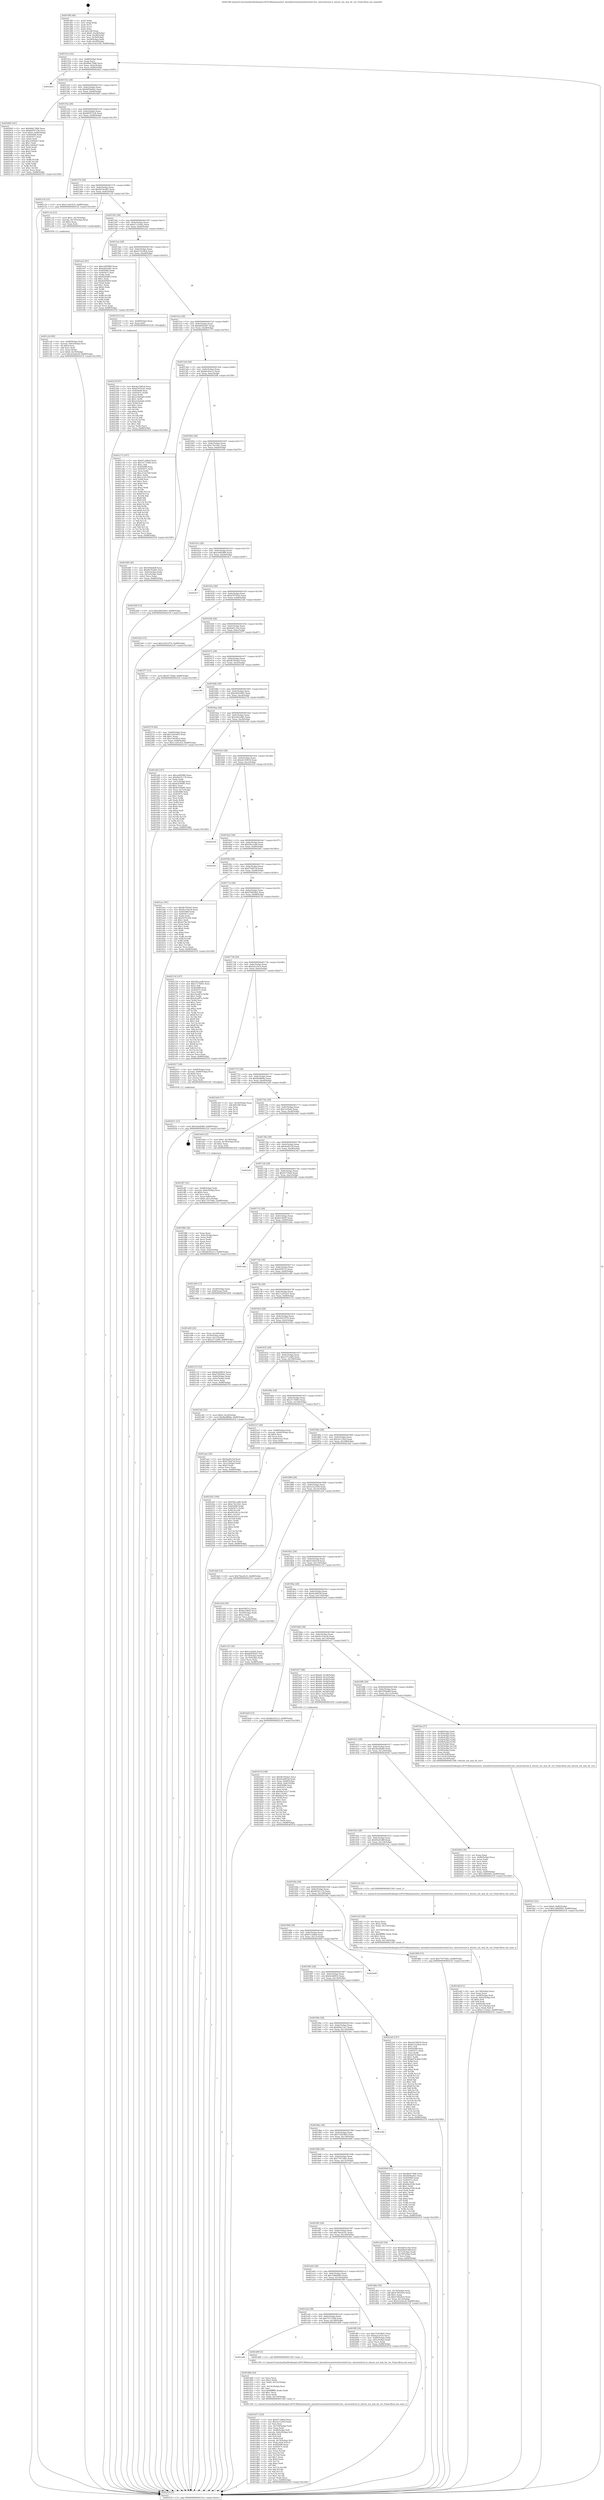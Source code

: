 digraph "0x4014f0" {
  label = "0x4014f0 (/mnt/c/Users/mathe/Desktop/tcc/POCII/binaries/extr_linuxdriversnetwirelesstiwl12xx..wlcorewlcore.h_wlcore_set_min_fw_ver_Final-ollvm.out::main(0))"
  labelloc = "t"
  node[shape=record]

  Entry [label="",width=0.3,height=0.3,shape=circle,fillcolor=black,style=filled]
  "0x40151e" [label="{
     0x40151e [32]\l
     | [instrs]\l
     &nbsp;&nbsp;0x40151e \<+6\>: mov -0x88(%rbp),%eax\l
     &nbsp;&nbsp;0x401524 \<+2\>: mov %eax,%ecx\l
     &nbsp;&nbsp;0x401526 \<+6\>: sub $0x86dc79d6,%ecx\l
     &nbsp;&nbsp;0x40152c \<+6\>: mov %eax,-0x8c(%rbp)\l
     &nbsp;&nbsp;0x401532 \<+6\>: mov %ecx,-0x90(%rbp)\l
     &nbsp;&nbsp;0x401538 \<+6\>: je 00000000004024e3 \<main+0xff3\>\l
  }"]
  "0x4024e3" [label="{
     0x4024e3\l
  }", style=dashed]
  "0x40153e" [label="{
     0x40153e [28]\l
     | [instrs]\l
     &nbsp;&nbsp;0x40153e \<+5\>: jmp 0000000000401543 \<main+0x53\>\l
     &nbsp;&nbsp;0x401543 \<+6\>: mov -0x8c(%rbp),%eax\l
     &nbsp;&nbsp;0x401549 \<+5\>: sub $0x8d56a9a1,%eax\l
     &nbsp;&nbsp;0x40154e \<+6\>: mov %eax,-0x94(%rbp)\l
     &nbsp;&nbsp;0x401554 \<+6\>: je 00000000004020bf \<main+0xbcf\>\l
  }"]
  Exit [label="",width=0.3,height=0.3,shape=circle,fillcolor=black,style=filled,peripheries=2]
  "0x4020bf" [label="{
     0x4020bf [101]\l
     | [instrs]\l
     &nbsp;&nbsp;0x4020bf \<+5\>: mov $0x86dc79d6,%eax\l
     &nbsp;&nbsp;0x4020c4 \<+5\>: mov $0x8d59723b,%ecx\l
     &nbsp;&nbsp;0x4020c9 \<+10\>: movl $0x0,-0x84(%rbp)\l
     &nbsp;&nbsp;0x4020d3 \<+7\>: mov 0x405098,%edx\l
     &nbsp;&nbsp;0x4020da \<+7\>: mov 0x40507c,%esi\l
     &nbsp;&nbsp;0x4020e1 \<+2\>: mov %edx,%edi\l
     &nbsp;&nbsp;0x4020e3 \<+6\>: sub $0xcc404a47,%edi\l
     &nbsp;&nbsp;0x4020e9 \<+3\>: sub $0x1,%edi\l
     &nbsp;&nbsp;0x4020ec \<+6\>: add $0xcc404a47,%edi\l
     &nbsp;&nbsp;0x4020f2 \<+3\>: imul %edi,%edx\l
     &nbsp;&nbsp;0x4020f5 \<+3\>: and $0x1,%edx\l
     &nbsp;&nbsp;0x4020f8 \<+3\>: cmp $0x0,%edx\l
     &nbsp;&nbsp;0x4020fb \<+4\>: sete %r8b\l
     &nbsp;&nbsp;0x4020ff \<+3\>: cmp $0xa,%esi\l
     &nbsp;&nbsp;0x402102 \<+4\>: setl %r9b\l
     &nbsp;&nbsp;0x402106 \<+3\>: mov %r8b,%r10b\l
     &nbsp;&nbsp;0x402109 \<+3\>: and %r9b,%r10b\l
     &nbsp;&nbsp;0x40210c \<+3\>: xor %r9b,%r8b\l
     &nbsp;&nbsp;0x40210f \<+3\>: or %r8b,%r10b\l
     &nbsp;&nbsp;0x402112 \<+4\>: test $0x1,%r10b\l
     &nbsp;&nbsp;0x402116 \<+3\>: cmovne %ecx,%eax\l
     &nbsp;&nbsp;0x402119 \<+6\>: mov %eax,-0x88(%rbp)\l
     &nbsp;&nbsp;0x40211f \<+5\>: jmp 000000000040253f \<main+0x104f\>\l
  }"]
  "0x40155a" [label="{
     0x40155a [28]\l
     | [instrs]\l
     &nbsp;&nbsp;0x40155a \<+5\>: jmp 000000000040155f \<main+0x6f\>\l
     &nbsp;&nbsp;0x40155f \<+6\>: mov -0x8c(%rbp),%eax\l
     &nbsp;&nbsp;0x401565 \<+5\>: sub $0x8d59723b,%eax\l
     &nbsp;&nbsp;0x40156a \<+6\>: mov %eax,-0x98(%rbp)\l
     &nbsp;&nbsp;0x401570 \<+6\>: je 0000000000402124 \<main+0xc34\>\l
  }"]
  "0x40233f" [label="{
     0x40233f [97]\l
     | [instrs]\l
     &nbsp;&nbsp;0x40233f \<+5\>: mov $0xeb159618,%ecx\l
     &nbsp;&nbsp;0x402344 \<+5\>: mov $0xd797f1b2,%edx\l
     &nbsp;&nbsp;0x402349 \<+7\>: mov 0x405098,%esi\l
     &nbsp;&nbsp;0x402350 \<+8\>: mov 0x40507c,%r8d\l
     &nbsp;&nbsp;0x402358 \<+3\>: mov %esi,%r9d\l
     &nbsp;&nbsp;0x40235b \<+7\>: sub $0x2c9a0a6e,%r9d\l
     &nbsp;&nbsp;0x402362 \<+4\>: sub $0x1,%r9d\l
     &nbsp;&nbsp;0x402366 \<+7\>: add $0x2c9a0a6e,%r9d\l
     &nbsp;&nbsp;0x40236d \<+4\>: imul %r9d,%esi\l
     &nbsp;&nbsp;0x402371 \<+3\>: and $0x1,%esi\l
     &nbsp;&nbsp;0x402374 \<+3\>: cmp $0x0,%esi\l
     &nbsp;&nbsp;0x402377 \<+4\>: sete %r10b\l
     &nbsp;&nbsp;0x40237b \<+4\>: cmp $0xa,%r8d\l
     &nbsp;&nbsp;0x40237f \<+4\>: setl %r11b\l
     &nbsp;&nbsp;0x402383 \<+3\>: mov %r10b,%bl\l
     &nbsp;&nbsp;0x402386 \<+3\>: and %r11b,%bl\l
     &nbsp;&nbsp;0x402389 \<+3\>: xor %r11b,%r10b\l
     &nbsp;&nbsp;0x40238c \<+3\>: or %r10b,%bl\l
     &nbsp;&nbsp;0x40238f \<+3\>: test $0x1,%bl\l
     &nbsp;&nbsp;0x402392 \<+3\>: cmovne %edx,%ecx\l
     &nbsp;&nbsp;0x402395 \<+6\>: mov %ecx,-0x88(%rbp)\l
     &nbsp;&nbsp;0x40239b \<+5\>: jmp 000000000040253f \<main+0x104f\>\l
  }"]
  "0x402124" [label="{
     0x402124 [15]\l
     | [instrs]\l
     &nbsp;&nbsp;0x402124 \<+10\>: movl $0x11a91d35,-0x88(%rbp)\l
     &nbsp;&nbsp;0x40212e \<+5\>: jmp 000000000040253f \<main+0x104f\>\l
  }"]
  "0x401576" [label="{
     0x401576 [28]\l
     | [instrs]\l
     &nbsp;&nbsp;0x401576 \<+5\>: jmp 000000000040157b \<main+0x8b\>\l
     &nbsp;&nbsp;0x40157b \<+6\>: mov -0x8c(%rbp),%eax\l
     &nbsp;&nbsp;0x401581 \<+5\>: sub $0x9b70cd65,%eax\l
     &nbsp;&nbsp;0x401586 \<+6\>: mov %eax,-0x9c(%rbp)\l
     &nbsp;&nbsp;0x40158c \<+6\>: je 0000000000401c16 \<main+0x726\>\l
  }"]
  "0x402205" [label="{
     0x402205 [100]\l
     | [instrs]\l
     &nbsp;&nbsp;0x402205 \<+5\>: mov $0xf3bcced6,%edx\l
     &nbsp;&nbsp;0x40220a \<+5\>: mov $0xc74c55b1,%esi\l
     &nbsp;&nbsp;0x40220f \<+8\>: mov 0x405098,%r8d\l
     &nbsp;&nbsp;0x402217 \<+8\>: mov 0x40507c,%r9d\l
     &nbsp;&nbsp;0x40221f \<+3\>: mov %r8d,%r10d\l
     &nbsp;&nbsp;0x402222 \<+7\>: sub $0x4432fc1a,%r10d\l
     &nbsp;&nbsp;0x402229 \<+4\>: sub $0x1,%r10d\l
     &nbsp;&nbsp;0x40222d \<+7\>: add $0x4432fc1a,%r10d\l
     &nbsp;&nbsp;0x402234 \<+4\>: imul %r10d,%r8d\l
     &nbsp;&nbsp;0x402238 \<+4\>: and $0x1,%r8d\l
     &nbsp;&nbsp;0x40223c \<+4\>: cmp $0x0,%r8d\l
     &nbsp;&nbsp;0x402240 \<+4\>: sete %r11b\l
     &nbsp;&nbsp;0x402244 \<+4\>: cmp $0xa,%r9d\l
     &nbsp;&nbsp;0x402248 \<+3\>: setl %bl\l
     &nbsp;&nbsp;0x40224b \<+3\>: mov %r11b,%r14b\l
     &nbsp;&nbsp;0x40224e \<+3\>: and %bl,%r14b\l
     &nbsp;&nbsp;0x402251 \<+3\>: xor %bl,%r11b\l
     &nbsp;&nbsp;0x402254 \<+3\>: or %r11b,%r14b\l
     &nbsp;&nbsp;0x402257 \<+4\>: test $0x1,%r14b\l
     &nbsp;&nbsp;0x40225b \<+3\>: cmovne %esi,%edx\l
     &nbsp;&nbsp;0x40225e \<+6\>: mov %edx,-0x88(%rbp)\l
     &nbsp;&nbsp;0x402264 \<+5\>: jmp 000000000040253f \<main+0x104f\>\l
  }"]
  "0x401c16" [label="{
     0x401c16 [23]\l
     | [instrs]\l
     &nbsp;&nbsp;0x401c16 \<+7\>: movl $0x1,-0x70(%rbp)\l
     &nbsp;&nbsp;0x401c1d \<+4\>: movslq -0x70(%rbp),%rax\l
     &nbsp;&nbsp;0x401c21 \<+4\>: shl $0x2,%rax\l
     &nbsp;&nbsp;0x401c25 \<+3\>: mov %rax,%rdi\l
     &nbsp;&nbsp;0x401c28 \<+5\>: call 0000000000401050 \<malloc@plt\>\l
     | [calls]\l
     &nbsp;&nbsp;0x401050 \{1\} (unknown)\l
  }"]
  "0x401592" [label="{
     0x401592 [28]\l
     | [instrs]\l
     &nbsp;&nbsp;0x401592 \<+5\>: jmp 0000000000401597 \<main+0xa7\>\l
     &nbsp;&nbsp;0x401597 \<+6\>: mov -0x8c(%rbp),%eax\l
     &nbsp;&nbsp;0x40159d \<+5\>: sub $0xa7c32da2,%eax\l
     &nbsp;&nbsp;0x4015a2 \<+6\>: mov %eax,-0xa0(%rbp)\l
     &nbsp;&nbsp;0x4015a8 \<+6\>: je 0000000000401ea2 \<main+0x9b2\>\l
  }"]
  "0x402031" [label="{
     0x402031 [15]\l
     | [instrs]\l
     &nbsp;&nbsp;0x402031 \<+10\>: movl $0x5bedfa89,-0x88(%rbp)\l
     &nbsp;&nbsp;0x40203b \<+5\>: jmp 000000000040253f \<main+0x104f\>\l
  }"]
  "0x401ea2" [label="{
     0x401ea2 [91]\l
     | [instrs]\l
     &nbsp;&nbsp;0x401ea2 \<+5\>: mov $0xce6f5989,%eax\l
     &nbsp;&nbsp;0x401ea7 \<+5\>: mov $0xe4d1d4fc,%ecx\l
     &nbsp;&nbsp;0x401eac \<+7\>: mov 0x405098,%edx\l
     &nbsp;&nbsp;0x401eb3 \<+7\>: mov 0x40507c,%esi\l
     &nbsp;&nbsp;0x401eba \<+2\>: mov %edx,%edi\l
     &nbsp;&nbsp;0x401ebc \<+6\>: add $0x8240481f,%edi\l
     &nbsp;&nbsp;0x401ec2 \<+3\>: sub $0x1,%edi\l
     &nbsp;&nbsp;0x401ec5 \<+6\>: sub $0x8240481f,%edi\l
     &nbsp;&nbsp;0x401ecb \<+3\>: imul %edi,%edx\l
     &nbsp;&nbsp;0x401ece \<+3\>: and $0x1,%edx\l
     &nbsp;&nbsp;0x401ed1 \<+3\>: cmp $0x0,%edx\l
     &nbsp;&nbsp;0x401ed4 \<+4\>: sete %r8b\l
     &nbsp;&nbsp;0x401ed8 \<+3\>: cmp $0xa,%esi\l
     &nbsp;&nbsp;0x401edb \<+4\>: setl %r9b\l
     &nbsp;&nbsp;0x401edf \<+3\>: mov %r8b,%r10b\l
     &nbsp;&nbsp;0x401ee2 \<+3\>: and %r9b,%r10b\l
     &nbsp;&nbsp;0x401ee5 \<+3\>: xor %r9b,%r8b\l
     &nbsp;&nbsp;0x401ee8 \<+3\>: or %r8b,%r10b\l
     &nbsp;&nbsp;0x401eeb \<+4\>: test $0x1,%r10b\l
     &nbsp;&nbsp;0x401eef \<+3\>: cmovne %ecx,%eax\l
     &nbsp;&nbsp;0x401ef2 \<+6\>: mov %eax,-0x88(%rbp)\l
     &nbsp;&nbsp;0x401ef8 \<+5\>: jmp 000000000040253f \<main+0x104f\>\l
  }"]
  "0x4015ae" [label="{
     0x4015ae [28]\l
     | [instrs]\l
     &nbsp;&nbsp;0x4015ae \<+5\>: jmp 00000000004015b3 \<main+0xc3\>\l
     &nbsp;&nbsp;0x4015b3 \<+6\>: mov -0x8c(%rbp),%eax\l
     &nbsp;&nbsp;0x4015b9 \<+5\>: sub $0xb13228cb,%eax\l
     &nbsp;&nbsp;0x4015be \<+6\>: mov %eax,-0xa4(%rbp)\l
     &nbsp;&nbsp;0x4015c4 \<+6\>: je 0000000000402333 \<main+0xe43\>\l
  }"]
  "0x401fe3" [label="{
     0x401fe3 [22]\l
     | [instrs]\l
     &nbsp;&nbsp;0x401fe3 \<+7\>: movl $0x0,-0x80(%rbp)\l
     &nbsp;&nbsp;0x401fea \<+10\>: movl $0x7a80d483,-0x88(%rbp)\l
     &nbsp;&nbsp;0x401ff4 \<+5\>: jmp 000000000040253f \<main+0x104f\>\l
  }"]
  "0x402333" [label="{
     0x402333 [12]\l
     | [instrs]\l
     &nbsp;&nbsp;0x402333 \<+4\>: mov -0x68(%rbp),%rax\l
     &nbsp;&nbsp;0x402337 \<+3\>: mov %rax,%rdi\l
     &nbsp;&nbsp;0x40233a \<+5\>: call 0000000000401030 \<free@plt\>\l
     | [calls]\l
     &nbsp;&nbsp;0x401030 \{1\} (unknown)\l
  }"]
  "0x4015ca" [label="{
     0x4015ca [28]\l
     | [instrs]\l
     &nbsp;&nbsp;0x4015ca \<+5\>: jmp 00000000004015cf \<main+0xdf\>\l
     &nbsp;&nbsp;0x4015cf \<+6\>: mov -0x8c(%rbp),%eax\l
     &nbsp;&nbsp;0x4015d5 \<+5\>: sub $0xb605ba97,%eax\l
     &nbsp;&nbsp;0x4015da \<+6\>: mov %eax,-0xa8(%rbp)\l
     &nbsp;&nbsp;0x4015e0 \<+6\>: je 0000000000401c73 \<main+0x783\>\l
  }"]
  "0x401e6f" [label="{
     0x401e6f [51]\l
     | [instrs]\l
     &nbsp;&nbsp;0x401e6f \<+6\>: mov -0x158(%rbp),%ecx\l
     &nbsp;&nbsp;0x401e75 \<+3\>: imul %eax,%ecx\l
     &nbsp;&nbsp;0x401e78 \<+4\>: mov -0x68(%rbp),%rdi\l
     &nbsp;&nbsp;0x401e7c \<+4\>: movslq -0x6c(%rbp),%r8\l
     &nbsp;&nbsp;0x401e80 \<+4\>: shl $0x4,%r8\l
     &nbsp;&nbsp;0x401e84 \<+3\>: add %r8,%rdi\l
     &nbsp;&nbsp;0x401e87 \<+4\>: mov 0x8(%rdi),%rdi\l
     &nbsp;&nbsp;0x401e8b \<+4\>: movslq -0x7c(%rbp),%r8\l
     &nbsp;&nbsp;0x401e8f \<+4\>: mov %ecx,(%rdi,%r8,4)\l
     &nbsp;&nbsp;0x401e93 \<+10\>: movl $0xa7c32da2,-0x88(%rbp)\l
     &nbsp;&nbsp;0x401e9d \<+5\>: jmp 000000000040253f \<main+0x104f\>\l
  }"]
  "0x401c73" [label="{
     0x401c73 [147]\l
     | [instrs]\l
     &nbsp;&nbsp;0x401c73 \<+5\>: mov $0x67c2dfed,%eax\l
     &nbsp;&nbsp;0x401c78 \<+5\>: mov $0x7f17338d,%ecx\l
     &nbsp;&nbsp;0x401c7d \<+2\>: mov $0x1,%dl\l
     &nbsp;&nbsp;0x401c7f \<+7\>: mov 0x405098,%esi\l
     &nbsp;&nbsp;0x401c86 \<+7\>: mov 0x40507c,%edi\l
     &nbsp;&nbsp;0x401c8d \<+3\>: mov %esi,%r8d\l
     &nbsp;&nbsp;0x401c90 \<+7\>: add $0xc232e709,%r8d\l
     &nbsp;&nbsp;0x401c97 \<+4\>: sub $0x1,%r8d\l
     &nbsp;&nbsp;0x401c9b \<+7\>: sub $0xc232e709,%r8d\l
     &nbsp;&nbsp;0x401ca2 \<+4\>: imul %r8d,%esi\l
     &nbsp;&nbsp;0x401ca6 \<+3\>: and $0x1,%esi\l
     &nbsp;&nbsp;0x401ca9 \<+3\>: cmp $0x0,%esi\l
     &nbsp;&nbsp;0x401cac \<+4\>: sete %r9b\l
     &nbsp;&nbsp;0x401cb0 \<+3\>: cmp $0xa,%edi\l
     &nbsp;&nbsp;0x401cb3 \<+4\>: setl %r10b\l
     &nbsp;&nbsp;0x401cb7 \<+3\>: mov %r9b,%r11b\l
     &nbsp;&nbsp;0x401cba \<+4\>: xor $0xff,%r11b\l
     &nbsp;&nbsp;0x401cbe \<+3\>: mov %r10b,%bl\l
     &nbsp;&nbsp;0x401cc1 \<+3\>: xor $0xff,%bl\l
     &nbsp;&nbsp;0x401cc4 \<+3\>: xor $0x0,%dl\l
     &nbsp;&nbsp;0x401cc7 \<+3\>: mov %r11b,%r14b\l
     &nbsp;&nbsp;0x401cca \<+4\>: and $0x0,%r14b\l
     &nbsp;&nbsp;0x401cce \<+3\>: and %dl,%r9b\l
     &nbsp;&nbsp;0x401cd1 \<+3\>: mov %bl,%r15b\l
     &nbsp;&nbsp;0x401cd4 \<+4\>: and $0x0,%r15b\l
     &nbsp;&nbsp;0x401cd8 \<+3\>: and %dl,%r10b\l
     &nbsp;&nbsp;0x401cdb \<+3\>: or %r9b,%r14b\l
     &nbsp;&nbsp;0x401cde \<+3\>: or %r10b,%r15b\l
     &nbsp;&nbsp;0x401ce1 \<+3\>: xor %r15b,%r14b\l
     &nbsp;&nbsp;0x401ce4 \<+3\>: or %bl,%r11b\l
     &nbsp;&nbsp;0x401ce7 \<+4\>: xor $0xff,%r11b\l
     &nbsp;&nbsp;0x401ceb \<+3\>: or $0x0,%dl\l
     &nbsp;&nbsp;0x401cee \<+3\>: and %dl,%r11b\l
     &nbsp;&nbsp;0x401cf1 \<+3\>: or %r11b,%r14b\l
     &nbsp;&nbsp;0x401cf4 \<+4\>: test $0x1,%r14b\l
     &nbsp;&nbsp;0x401cf8 \<+3\>: cmovne %ecx,%eax\l
     &nbsp;&nbsp;0x401cfb \<+6\>: mov %eax,-0x88(%rbp)\l
     &nbsp;&nbsp;0x401d01 \<+5\>: jmp 000000000040253f \<main+0x104f\>\l
  }"]
  "0x4015e6" [label="{
     0x4015e6 [28]\l
     | [instrs]\l
     &nbsp;&nbsp;0x4015e6 \<+5\>: jmp 00000000004015eb \<main+0xfb\>\l
     &nbsp;&nbsp;0x4015eb \<+6\>: mov -0x8c(%rbp),%eax\l
     &nbsp;&nbsp;0x4015f1 \<+5\>: sub $0xbbc83a13,%eax\l
     &nbsp;&nbsp;0x4015f6 \<+6\>: mov %eax,-0xac(%rbp)\l
     &nbsp;&nbsp;0x4015fc \<+6\>: je 0000000000401bf8 \<main+0x708\>\l
  }"]
  "0x401e43" [label="{
     0x401e43 [44]\l
     | [instrs]\l
     &nbsp;&nbsp;0x401e43 \<+2\>: xor %ecx,%ecx\l
     &nbsp;&nbsp;0x401e45 \<+5\>: mov $0x2,%edx\l
     &nbsp;&nbsp;0x401e4a \<+6\>: mov %edx,-0x154(%rbp)\l
     &nbsp;&nbsp;0x401e50 \<+1\>: cltd\l
     &nbsp;&nbsp;0x401e51 \<+6\>: mov -0x154(%rbp),%esi\l
     &nbsp;&nbsp;0x401e57 \<+2\>: idiv %esi\l
     &nbsp;&nbsp;0x401e59 \<+6\>: imul $0xfffffffe,%edx,%edx\l
     &nbsp;&nbsp;0x401e5f \<+3\>: sub $0x1,%ecx\l
     &nbsp;&nbsp;0x401e62 \<+2\>: sub %ecx,%edx\l
     &nbsp;&nbsp;0x401e64 \<+6\>: mov %edx,-0x158(%rbp)\l
     &nbsp;&nbsp;0x401e6a \<+5\>: call 0000000000401160 \<next_i\>\l
     | [calls]\l
     &nbsp;&nbsp;0x401160 \{1\} (/mnt/c/Users/mathe/Desktop/tcc/POCII/binaries/extr_linuxdriversnetwirelesstiwl12xx..wlcorewlcore.h_wlcore_set_min_fw_ver_Final-ollvm.out::next_i)\l
  }"]
  "0x401bf8" [label="{
     0x401bf8 [30]\l
     | [instrs]\l
     &nbsp;&nbsp;0x401bf8 \<+5\>: mov $0x594dabff,%eax\l
     &nbsp;&nbsp;0x401bfd \<+5\>: mov $0x9b70cd65,%ecx\l
     &nbsp;&nbsp;0x401c02 \<+3\>: mov -0x6c(%rbp),%edx\l
     &nbsp;&nbsp;0x401c05 \<+3\>: cmp -0x5c(%rbp),%edx\l
     &nbsp;&nbsp;0x401c08 \<+3\>: cmovl %ecx,%eax\l
     &nbsp;&nbsp;0x401c0b \<+6\>: mov %eax,-0x88(%rbp)\l
     &nbsp;&nbsp;0x401c11 \<+5\>: jmp 000000000040253f \<main+0x104f\>\l
  }"]
  "0x401602" [label="{
     0x401602 [28]\l
     | [instrs]\l
     &nbsp;&nbsp;0x401602 \<+5\>: jmp 0000000000401607 \<main+0x117\>\l
     &nbsp;&nbsp;0x401607 \<+6\>: mov -0x8c(%rbp),%eax\l
     &nbsp;&nbsp;0x40160d \<+5\>: sub $0xc74c55b1,%eax\l
     &nbsp;&nbsp;0x401612 \<+6\>: mov %eax,-0xb0(%rbp)\l
     &nbsp;&nbsp;0x401618 \<+6\>: je 0000000000402269 \<main+0xd79\>\l
  }"]
  "0x401df7" [label="{
     0x401df7 [41]\l
     | [instrs]\l
     &nbsp;&nbsp;0x401df7 \<+4\>: mov -0x68(%rbp),%rdi\l
     &nbsp;&nbsp;0x401dfb \<+4\>: movslq -0x6c(%rbp),%rcx\l
     &nbsp;&nbsp;0x401dff \<+4\>: shl $0x4,%rcx\l
     &nbsp;&nbsp;0x401e03 \<+3\>: add %rcx,%rdi\l
     &nbsp;&nbsp;0x401e06 \<+4\>: mov %rax,0x8(%rdi)\l
     &nbsp;&nbsp;0x401e0a \<+7\>: movl $0x0,-0x7c(%rbp)\l
     &nbsp;&nbsp;0x401e11 \<+10\>: movl $0x7767546c,-0x88(%rbp)\l
     &nbsp;&nbsp;0x401e1b \<+5\>: jmp 000000000040253f \<main+0x104f\>\l
  }"]
  "0x402269" [label="{
     0x402269 [15]\l
     | [instrs]\l
     &nbsp;&nbsp;0x402269 \<+10\>: movl $0xe0643905,-0x88(%rbp)\l
     &nbsp;&nbsp;0x402273 \<+5\>: jmp 000000000040253f \<main+0x104f\>\l
  }"]
  "0x40161e" [label="{
     0x40161e [28]\l
     | [instrs]\l
     &nbsp;&nbsp;0x40161e \<+5\>: jmp 0000000000401623 \<main+0x133\>\l
     &nbsp;&nbsp;0x401623 \<+6\>: mov -0x8c(%rbp),%eax\l
     &nbsp;&nbsp;0x401629 \<+5\>: sub $0xce6f5989,%eax\l
     &nbsp;&nbsp;0x40162e \<+6\>: mov %eax,-0xb4(%rbp)\l
     &nbsp;&nbsp;0x401634 \<+6\>: je 00000000004024c7 \<main+0xfd7\>\l
  }"]
  "0x401d37" [label="{
     0x401d37 [120]\l
     | [instrs]\l
     &nbsp;&nbsp;0x401d37 \<+5\>: mov $0x67c2dfed,%ecx\l
     &nbsp;&nbsp;0x401d3c \<+5\>: mov $0x32c129cf,%edx\l
     &nbsp;&nbsp;0x401d41 \<+2\>: xor %esi,%esi\l
     &nbsp;&nbsp;0x401d43 \<+6\>: mov -0x150(%rbp),%edi\l
     &nbsp;&nbsp;0x401d49 \<+3\>: imul %eax,%edi\l
     &nbsp;&nbsp;0x401d4c \<+4\>: mov -0x68(%rbp),%r8\l
     &nbsp;&nbsp;0x401d50 \<+4\>: movslq -0x6c(%rbp),%r9\l
     &nbsp;&nbsp;0x401d54 \<+4\>: shl $0x4,%r9\l
     &nbsp;&nbsp;0x401d58 \<+3\>: add %r9,%r8\l
     &nbsp;&nbsp;0x401d5b \<+3\>: mov (%r8),%r8\l
     &nbsp;&nbsp;0x401d5e \<+4\>: movslq -0x74(%rbp),%r9\l
     &nbsp;&nbsp;0x401d62 \<+4\>: mov %edi,(%r8,%r9,4)\l
     &nbsp;&nbsp;0x401d66 \<+7\>: mov 0x405098,%eax\l
     &nbsp;&nbsp;0x401d6d \<+7\>: mov 0x40507c,%edi\l
     &nbsp;&nbsp;0x401d74 \<+3\>: sub $0x1,%esi\l
     &nbsp;&nbsp;0x401d77 \<+3\>: mov %eax,%r10d\l
     &nbsp;&nbsp;0x401d7a \<+3\>: add %esi,%r10d\l
     &nbsp;&nbsp;0x401d7d \<+4\>: imul %r10d,%eax\l
     &nbsp;&nbsp;0x401d81 \<+3\>: and $0x1,%eax\l
     &nbsp;&nbsp;0x401d84 \<+3\>: cmp $0x0,%eax\l
     &nbsp;&nbsp;0x401d87 \<+4\>: sete %r11b\l
     &nbsp;&nbsp;0x401d8b \<+3\>: cmp $0xa,%edi\l
     &nbsp;&nbsp;0x401d8e \<+3\>: setl %bl\l
     &nbsp;&nbsp;0x401d91 \<+3\>: mov %r11b,%r14b\l
     &nbsp;&nbsp;0x401d94 \<+3\>: and %bl,%r14b\l
     &nbsp;&nbsp;0x401d97 \<+3\>: xor %bl,%r11b\l
     &nbsp;&nbsp;0x401d9a \<+3\>: or %r11b,%r14b\l
     &nbsp;&nbsp;0x401d9d \<+4\>: test $0x1,%r14b\l
     &nbsp;&nbsp;0x401da1 \<+3\>: cmovne %edx,%ecx\l
     &nbsp;&nbsp;0x401da4 \<+6\>: mov %ecx,-0x88(%rbp)\l
     &nbsp;&nbsp;0x401daa \<+5\>: jmp 000000000040253f \<main+0x104f\>\l
  }"]
  "0x4024c7" [label="{
     0x4024c7\l
  }", style=dashed]
  "0x40163a" [label="{
     0x40163a [28]\l
     | [instrs]\l
     &nbsp;&nbsp;0x40163a \<+5\>: jmp 000000000040163f \<main+0x14f\>\l
     &nbsp;&nbsp;0x40163f \<+6\>: mov -0x8c(%rbp),%eax\l
     &nbsp;&nbsp;0x401645 \<+5\>: sub $0xd797f1b2,%eax\l
     &nbsp;&nbsp;0x40164a \<+6\>: mov %eax,-0xb8(%rbp)\l
     &nbsp;&nbsp;0x401650 \<+6\>: je 00000000004023a0 \<main+0xeb0\>\l
  }"]
  "0x401d0b" [label="{
     0x401d0b [44]\l
     | [instrs]\l
     &nbsp;&nbsp;0x401d0b \<+2\>: xor %ecx,%ecx\l
     &nbsp;&nbsp;0x401d0d \<+5\>: mov $0x2,%edx\l
     &nbsp;&nbsp;0x401d12 \<+6\>: mov %edx,-0x14c(%rbp)\l
     &nbsp;&nbsp;0x401d18 \<+1\>: cltd\l
     &nbsp;&nbsp;0x401d19 \<+6\>: mov -0x14c(%rbp),%esi\l
     &nbsp;&nbsp;0x401d1f \<+2\>: idiv %esi\l
     &nbsp;&nbsp;0x401d21 \<+6\>: imul $0xfffffffe,%edx,%edx\l
     &nbsp;&nbsp;0x401d27 \<+3\>: sub $0x1,%ecx\l
     &nbsp;&nbsp;0x401d2a \<+2\>: sub %ecx,%edx\l
     &nbsp;&nbsp;0x401d2c \<+6\>: mov %edx,-0x150(%rbp)\l
     &nbsp;&nbsp;0x401d32 \<+5\>: call 0000000000401160 \<next_i\>\l
     | [calls]\l
     &nbsp;&nbsp;0x401160 \{1\} (/mnt/c/Users/mathe/Desktop/tcc/POCII/binaries/extr_linuxdriversnetwirelesstiwl12xx..wlcorewlcore.h_wlcore_set_min_fw_ver_Final-ollvm.out::next_i)\l
  }"]
  "0x4023a0" [label="{
     0x4023a0 [15]\l
     | [instrs]\l
     &nbsp;&nbsp;0x4023a0 \<+10\>: movl $0x16431070,-0x88(%rbp)\l
     &nbsp;&nbsp;0x4023aa \<+5\>: jmp 000000000040253f \<main+0x104f\>\l
  }"]
  "0x401656" [label="{
     0x401656 [28]\l
     | [instrs]\l
     &nbsp;&nbsp;0x401656 \<+5\>: jmp 000000000040165b \<main+0x16b\>\l
     &nbsp;&nbsp;0x40165b \<+6\>: mov -0x8c(%rbp),%eax\l
     &nbsp;&nbsp;0x401661 \<+5\>: sub $0xda61cc0e,%eax\l
     &nbsp;&nbsp;0x401666 \<+6\>: mov %eax,-0xbc(%rbp)\l
     &nbsp;&nbsp;0x40166c \<+6\>: je 0000000000401f77 \<main+0xa87\>\l
  }"]
  "0x401a46" [label="{
     0x401a46\l
  }", style=dashed]
  "0x401f77" [label="{
     0x401f77 [15]\l
     | [instrs]\l
     &nbsp;&nbsp;0x401f77 \<+10\>: movl $0x9175bde,-0x88(%rbp)\l
     &nbsp;&nbsp;0x401f81 \<+5\>: jmp 000000000040253f \<main+0x104f\>\l
  }"]
  "0x401672" [label="{
     0x401672 [28]\l
     | [instrs]\l
     &nbsp;&nbsp;0x401672 \<+5\>: jmp 0000000000401677 \<main+0x187\>\l
     &nbsp;&nbsp;0x401677 \<+6\>: mov -0x8c(%rbp),%eax\l
     &nbsp;&nbsp;0x40167d \<+5\>: sub $0xdb792da5,%eax\l
     &nbsp;&nbsp;0x401682 \<+6\>: mov %eax,-0xc0(%rbp)\l
     &nbsp;&nbsp;0x401688 \<+6\>: je 00000000004023f9 \<main+0xf09\>\l
  }"]
  "0x401d06" [label="{
     0x401d06 [5]\l
     | [instrs]\l
     &nbsp;&nbsp;0x401d06 \<+5\>: call 0000000000401160 \<next_i\>\l
     | [calls]\l
     &nbsp;&nbsp;0x401160 \{1\} (/mnt/c/Users/mathe/Desktop/tcc/POCII/binaries/extr_linuxdriversnetwirelesstiwl12xx..wlcorewlcore.h_wlcore_set_min_fw_ver_Final-ollvm.out::next_i)\l
  }"]
  "0x4023f9" [label="{
     0x4023f9\l
  }", style=dashed]
  "0x40168e" [label="{
     0x40168e [28]\l
     | [instrs]\l
     &nbsp;&nbsp;0x40168e \<+5\>: jmp 0000000000401693 \<main+0x1a3\>\l
     &nbsp;&nbsp;0x401693 \<+6\>: mov -0x8c(%rbp),%eax\l
     &nbsp;&nbsp;0x401699 \<+5\>: sub $0xe0643905,%eax\l
     &nbsp;&nbsp;0x40169e \<+6\>: mov %eax,-0xc4(%rbp)\l
     &nbsp;&nbsp;0x4016a4 \<+6\>: je 0000000000402278 \<main+0xd88\>\l
  }"]
  "0x401a2a" [label="{
     0x401a2a [28]\l
     | [instrs]\l
     &nbsp;&nbsp;0x401a2a \<+5\>: jmp 0000000000401a2f \<main+0x53f\>\l
     &nbsp;&nbsp;0x401a2f \<+6\>: mov -0x8c(%rbp),%eax\l
     &nbsp;&nbsp;0x401a35 \<+5\>: sub $0x7f17338d,%eax\l
     &nbsp;&nbsp;0x401a3a \<+6\>: mov %eax,-0x148(%rbp)\l
     &nbsp;&nbsp;0x401a40 \<+6\>: je 0000000000401d06 \<main+0x816\>\l
  }"]
  "0x402278" [label="{
     0x402278 [40]\l
     | [instrs]\l
     &nbsp;&nbsp;0x402278 \<+6\>: mov -0x84(%rbp),%eax\l
     &nbsp;&nbsp;0x40227e \<+5\>: add $0x126cbfc4,%eax\l
     &nbsp;&nbsp;0x402283 \<+3\>: add $0x1,%eax\l
     &nbsp;&nbsp;0x402286 \<+5\>: sub $0x126cbfc4,%eax\l
     &nbsp;&nbsp;0x40228b \<+6\>: mov %eax,-0x84(%rbp)\l
     &nbsp;&nbsp;0x402291 \<+10\>: movl $0x11a91d35,-0x88(%rbp)\l
     &nbsp;&nbsp;0x40229b \<+5\>: jmp 000000000040253f \<main+0x104f\>\l
  }"]
  "0x4016aa" [label="{
     0x4016aa [28]\l
     | [instrs]\l
     &nbsp;&nbsp;0x4016aa \<+5\>: jmp 00000000004016af \<main+0x1bf\>\l
     &nbsp;&nbsp;0x4016af \<+6\>: mov -0x8c(%rbp),%eax\l
     &nbsp;&nbsp;0x4016b5 \<+5\>: sub $0xe4d1d4fc,%eax\l
     &nbsp;&nbsp;0x4016ba \<+6\>: mov %eax,-0xc8(%rbp)\l
     &nbsp;&nbsp;0x4016c0 \<+6\>: je 0000000000401efd \<main+0xa0d\>\l
  }"]
  "0x401ff9" [label="{
     0x401ff9 [30]\l
     | [instrs]\l
     &nbsp;&nbsp;0x401ff9 \<+5\>: mov $0x75263845,%eax\l
     &nbsp;&nbsp;0x401ffe \<+5\>: mov $0xfa2cc614,%ecx\l
     &nbsp;&nbsp;0x402003 \<+3\>: mov -0x80(%rbp),%edx\l
     &nbsp;&nbsp;0x402006 \<+3\>: cmp -0x5c(%rbp),%edx\l
     &nbsp;&nbsp;0x402009 \<+3\>: cmovl %ecx,%eax\l
     &nbsp;&nbsp;0x40200c \<+6\>: mov %eax,-0x88(%rbp)\l
     &nbsp;&nbsp;0x402012 \<+5\>: jmp 000000000040253f \<main+0x104f\>\l
  }"]
  "0x401efd" [label="{
     0x401efd [107]\l
     | [instrs]\l
     &nbsp;&nbsp;0x401efd \<+5\>: mov $0xce6f5989,%eax\l
     &nbsp;&nbsp;0x401f02 \<+5\>: mov $0x66241176,%ecx\l
     &nbsp;&nbsp;0x401f07 \<+2\>: xor %edx,%edx\l
     &nbsp;&nbsp;0x401f09 \<+3\>: mov -0x7c(%rbp),%esi\l
     &nbsp;&nbsp;0x401f0c \<+6\>: sub $0x8c036df5,%esi\l
     &nbsp;&nbsp;0x401f12 \<+3\>: add $0x1,%esi\l
     &nbsp;&nbsp;0x401f15 \<+6\>: add $0x8c036df5,%esi\l
     &nbsp;&nbsp;0x401f1b \<+3\>: mov %esi,-0x7c(%rbp)\l
     &nbsp;&nbsp;0x401f1e \<+7\>: mov 0x405098,%esi\l
     &nbsp;&nbsp;0x401f25 \<+7\>: mov 0x40507c,%edi\l
     &nbsp;&nbsp;0x401f2c \<+3\>: sub $0x1,%edx\l
     &nbsp;&nbsp;0x401f2f \<+3\>: mov %esi,%r8d\l
     &nbsp;&nbsp;0x401f32 \<+3\>: add %edx,%r8d\l
     &nbsp;&nbsp;0x401f35 \<+4\>: imul %r8d,%esi\l
     &nbsp;&nbsp;0x401f39 \<+3\>: and $0x1,%esi\l
     &nbsp;&nbsp;0x401f3c \<+3\>: cmp $0x0,%esi\l
     &nbsp;&nbsp;0x401f3f \<+4\>: sete %r9b\l
     &nbsp;&nbsp;0x401f43 \<+3\>: cmp $0xa,%edi\l
     &nbsp;&nbsp;0x401f46 \<+4\>: setl %r10b\l
     &nbsp;&nbsp;0x401f4a \<+3\>: mov %r9b,%r11b\l
     &nbsp;&nbsp;0x401f4d \<+3\>: and %r10b,%r11b\l
     &nbsp;&nbsp;0x401f50 \<+3\>: xor %r10b,%r9b\l
     &nbsp;&nbsp;0x401f53 \<+3\>: or %r9b,%r11b\l
     &nbsp;&nbsp;0x401f56 \<+4\>: test $0x1,%r11b\l
     &nbsp;&nbsp;0x401f5a \<+3\>: cmovne %ecx,%eax\l
     &nbsp;&nbsp;0x401f5d \<+6\>: mov %eax,-0x88(%rbp)\l
     &nbsp;&nbsp;0x401f63 \<+5\>: jmp 000000000040253f \<main+0x104f\>\l
  }"]
  "0x4016c6" [label="{
     0x4016c6 [28]\l
     | [instrs]\l
     &nbsp;&nbsp;0x4016c6 \<+5\>: jmp 00000000004016cb \<main+0x1db\>\l
     &nbsp;&nbsp;0x4016cb \<+6\>: mov -0x8c(%rbp),%eax\l
     &nbsp;&nbsp;0x4016d1 \<+5\>: sub $0xeb159618,%eax\l
     &nbsp;&nbsp;0x4016d6 \<+6\>: mov %eax,-0xcc(%rbp)\l
     &nbsp;&nbsp;0x4016dc \<+6\>: je 0000000000402529 \<main+0x1039\>\l
  }"]
  "0x401a0e" [label="{
     0x401a0e [28]\l
     | [instrs]\l
     &nbsp;&nbsp;0x401a0e \<+5\>: jmp 0000000000401a13 \<main+0x523\>\l
     &nbsp;&nbsp;0x401a13 \<+6\>: mov -0x8c(%rbp),%eax\l
     &nbsp;&nbsp;0x401a19 \<+5\>: sub $0x7a80d483,%eax\l
     &nbsp;&nbsp;0x401a1e \<+6\>: mov %eax,-0x144(%rbp)\l
     &nbsp;&nbsp;0x401a24 \<+6\>: je 0000000000401ff9 \<main+0xb09\>\l
  }"]
  "0x402529" [label="{
     0x402529\l
  }", style=dashed]
  "0x4016e2" [label="{
     0x4016e2 [28]\l
     | [instrs]\l
     &nbsp;&nbsp;0x4016e2 \<+5\>: jmp 00000000004016e7 \<main+0x1f7\>\l
     &nbsp;&nbsp;0x4016e7 \<+6\>: mov -0x8c(%rbp),%eax\l
     &nbsp;&nbsp;0x4016ed \<+5\>: sub $0xf3bcced6,%eax\l
     &nbsp;&nbsp;0x4016f2 \<+6\>: mov %eax,-0xd0(%rbp)\l
     &nbsp;&nbsp;0x4016f8 \<+6\>: je 00000000004024fc \<main+0x100c\>\l
  }"]
  "0x401dbe" [label="{
     0x401dbe [34]\l
     | [instrs]\l
     &nbsp;&nbsp;0x401dbe \<+3\>: mov -0x74(%rbp),%eax\l
     &nbsp;&nbsp;0x401dc1 \<+5\>: add $0x47d029c4,%eax\l
     &nbsp;&nbsp;0x401dc6 \<+3\>: add $0x1,%eax\l
     &nbsp;&nbsp;0x401dc9 \<+5\>: sub $0x47d029c4,%eax\l
     &nbsp;&nbsp;0x401dce \<+3\>: mov %eax,-0x74(%rbp)\l
     &nbsp;&nbsp;0x401dd1 \<+10\>: movl $0x4320ee5f,-0x88(%rbp)\l
     &nbsp;&nbsp;0x401ddb \<+5\>: jmp 000000000040253f \<main+0x104f\>\l
  }"]
  "0x4024fc" [label="{
     0x4024fc\l
  }", style=dashed]
  "0x4016fe" [label="{
     0x4016fe [28]\l
     | [instrs]\l
     &nbsp;&nbsp;0x4016fe \<+5\>: jmp 0000000000401703 \<main+0x213\>\l
     &nbsp;&nbsp;0x401703 \<+6\>: mov -0x8c(%rbp),%eax\l
     &nbsp;&nbsp;0x401709 \<+5\>: sub $0xf74dd7af,%eax\l
     &nbsp;&nbsp;0x40170e \<+6\>: mov %eax,-0xd4(%rbp)\l
     &nbsp;&nbsp;0x401714 \<+6\>: je 0000000000401acc \<main+0x5dc\>\l
  }"]
  "0x4019f2" [label="{
     0x4019f2 [28]\l
     | [instrs]\l
     &nbsp;&nbsp;0x4019f2 \<+5\>: jmp 00000000004019f7 \<main+0x507\>\l
     &nbsp;&nbsp;0x4019f7 \<+6\>: mov -0x8c(%rbp),%eax\l
     &nbsp;&nbsp;0x4019fd \<+5\>: sub $0x78acd1d1,%eax\l
     &nbsp;&nbsp;0x401a02 \<+6\>: mov %eax,-0x140(%rbp)\l
     &nbsp;&nbsp;0x401a08 \<+6\>: je 0000000000401dbe \<main+0x8ce\>\l
  }"]
  "0x401acc" [label="{
     0x401acc [91]\l
     | [instrs]\l
     &nbsp;&nbsp;0x401acc \<+5\>: mov $0xdb792da5,%eax\l
     &nbsp;&nbsp;0x401ad1 \<+5\>: mov $0x4e314e3d,%ecx\l
     &nbsp;&nbsp;0x401ad6 \<+7\>: mov 0x405098,%edx\l
     &nbsp;&nbsp;0x401add \<+7\>: mov 0x40507c,%esi\l
     &nbsp;&nbsp;0x401ae4 \<+2\>: mov %edx,%edi\l
     &nbsp;&nbsp;0x401ae6 \<+6\>: add $0x437bc3f4,%edi\l
     &nbsp;&nbsp;0x401aec \<+3\>: sub $0x1,%edi\l
     &nbsp;&nbsp;0x401aef \<+6\>: sub $0x437bc3f4,%edi\l
     &nbsp;&nbsp;0x401af5 \<+3\>: imul %edi,%edx\l
     &nbsp;&nbsp;0x401af8 \<+3\>: and $0x1,%edx\l
     &nbsp;&nbsp;0x401afb \<+3\>: cmp $0x0,%edx\l
     &nbsp;&nbsp;0x401afe \<+4\>: sete %r8b\l
     &nbsp;&nbsp;0x401b02 \<+3\>: cmp $0xa,%esi\l
     &nbsp;&nbsp;0x401b05 \<+4\>: setl %r9b\l
     &nbsp;&nbsp;0x401b09 \<+3\>: mov %r8b,%r10b\l
     &nbsp;&nbsp;0x401b0c \<+3\>: and %r9b,%r10b\l
     &nbsp;&nbsp;0x401b0f \<+3\>: xor %r9b,%r8b\l
     &nbsp;&nbsp;0x401b12 \<+3\>: or %r8b,%r10b\l
     &nbsp;&nbsp;0x401b15 \<+4\>: test $0x1,%r10b\l
     &nbsp;&nbsp;0x401b19 \<+3\>: cmovne %ecx,%eax\l
     &nbsp;&nbsp;0x401b1c \<+6\>: mov %eax,-0x88(%rbp)\l
     &nbsp;&nbsp;0x401b22 \<+5\>: jmp 000000000040253f \<main+0x104f\>\l
  }"]
  "0x40171a" [label="{
     0x40171a [28]\l
     | [instrs]\l
     &nbsp;&nbsp;0x40171a \<+5\>: jmp 000000000040171f \<main+0x22f\>\l
     &nbsp;&nbsp;0x40171f \<+6\>: mov -0x8c(%rbp),%eax\l
     &nbsp;&nbsp;0x401725 \<+5\>: sub $0xf7dd26b2,%eax\l
     &nbsp;&nbsp;0x40172a \<+6\>: mov %eax,-0xd8(%rbp)\l
     &nbsp;&nbsp;0x401730 \<+6\>: je 0000000000402154 \<main+0xc64\>\l
  }"]
  "0x401e20" [label="{
     0x401e20 [30]\l
     | [instrs]\l
     &nbsp;&nbsp;0x401e20 \<+5\>: mov $0xda61cc0e,%eax\l
     &nbsp;&nbsp;0x401e25 \<+5\>: mov $0x60a01d8f,%ecx\l
     &nbsp;&nbsp;0x401e2a \<+3\>: mov -0x7c(%rbp),%edx\l
     &nbsp;&nbsp;0x401e2d \<+3\>: cmp -0x78(%rbp),%edx\l
     &nbsp;&nbsp;0x401e30 \<+3\>: cmovl %ecx,%eax\l
     &nbsp;&nbsp;0x401e33 \<+6\>: mov %eax,-0x88(%rbp)\l
     &nbsp;&nbsp;0x401e39 \<+5\>: jmp 000000000040253f \<main+0x104f\>\l
  }"]
  "0x402154" [label="{
     0x402154 [147]\l
     | [instrs]\l
     &nbsp;&nbsp;0x402154 \<+5\>: mov $0xf3bcced6,%eax\l
     &nbsp;&nbsp;0x402159 \<+5\>: mov $0x27c7bf03,%ecx\l
     &nbsp;&nbsp;0x40215e \<+2\>: mov $0x1,%dl\l
     &nbsp;&nbsp;0x402160 \<+7\>: mov 0x405098,%esi\l
     &nbsp;&nbsp;0x402167 \<+7\>: mov 0x40507c,%edi\l
     &nbsp;&nbsp;0x40216e \<+3\>: mov %esi,%r8d\l
     &nbsp;&nbsp;0x402171 \<+7\>: sub $0x24caff7a,%r8d\l
     &nbsp;&nbsp;0x402178 \<+4\>: sub $0x1,%r8d\l
     &nbsp;&nbsp;0x40217c \<+7\>: add $0x24caff7a,%r8d\l
     &nbsp;&nbsp;0x402183 \<+4\>: imul %r8d,%esi\l
     &nbsp;&nbsp;0x402187 \<+3\>: and $0x1,%esi\l
     &nbsp;&nbsp;0x40218a \<+3\>: cmp $0x0,%esi\l
     &nbsp;&nbsp;0x40218d \<+4\>: sete %r9b\l
     &nbsp;&nbsp;0x402191 \<+3\>: cmp $0xa,%edi\l
     &nbsp;&nbsp;0x402194 \<+4\>: setl %r10b\l
     &nbsp;&nbsp;0x402198 \<+3\>: mov %r9b,%r11b\l
     &nbsp;&nbsp;0x40219b \<+4\>: xor $0xff,%r11b\l
     &nbsp;&nbsp;0x40219f \<+3\>: mov %r10b,%bl\l
     &nbsp;&nbsp;0x4021a2 \<+3\>: xor $0xff,%bl\l
     &nbsp;&nbsp;0x4021a5 \<+3\>: xor $0x1,%dl\l
     &nbsp;&nbsp;0x4021a8 \<+3\>: mov %r11b,%r14b\l
     &nbsp;&nbsp;0x4021ab \<+4\>: and $0xff,%r14b\l
     &nbsp;&nbsp;0x4021af \<+3\>: and %dl,%r9b\l
     &nbsp;&nbsp;0x4021b2 \<+3\>: mov %bl,%r15b\l
     &nbsp;&nbsp;0x4021b5 \<+4\>: and $0xff,%r15b\l
     &nbsp;&nbsp;0x4021b9 \<+3\>: and %dl,%r10b\l
     &nbsp;&nbsp;0x4021bc \<+3\>: or %r9b,%r14b\l
     &nbsp;&nbsp;0x4021bf \<+3\>: or %r10b,%r15b\l
     &nbsp;&nbsp;0x4021c2 \<+3\>: xor %r15b,%r14b\l
     &nbsp;&nbsp;0x4021c5 \<+3\>: or %bl,%r11b\l
     &nbsp;&nbsp;0x4021c8 \<+4\>: xor $0xff,%r11b\l
     &nbsp;&nbsp;0x4021cc \<+3\>: or $0x1,%dl\l
     &nbsp;&nbsp;0x4021cf \<+3\>: and %dl,%r11b\l
     &nbsp;&nbsp;0x4021d2 \<+3\>: or %r11b,%r14b\l
     &nbsp;&nbsp;0x4021d5 \<+4\>: test $0x1,%r14b\l
     &nbsp;&nbsp;0x4021d9 \<+3\>: cmovne %ecx,%eax\l
     &nbsp;&nbsp;0x4021dc \<+6\>: mov %eax,-0x88(%rbp)\l
     &nbsp;&nbsp;0x4021e2 \<+5\>: jmp 000000000040253f \<main+0x104f\>\l
  }"]
  "0x401736" [label="{
     0x401736 [28]\l
     | [instrs]\l
     &nbsp;&nbsp;0x401736 \<+5\>: jmp 000000000040173b \<main+0x24b\>\l
     &nbsp;&nbsp;0x40173b \<+6\>: mov -0x8c(%rbp),%eax\l
     &nbsp;&nbsp;0x401741 \<+5\>: sub $0xfa2cc614,%eax\l
     &nbsp;&nbsp;0x401746 \<+6\>: mov %eax,-0xdc(%rbp)\l
     &nbsp;&nbsp;0x40174c \<+6\>: je 0000000000402017 \<main+0xb27\>\l
  }"]
  "0x4019d6" [label="{
     0x4019d6 [28]\l
     | [instrs]\l
     &nbsp;&nbsp;0x4019d6 \<+5\>: jmp 00000000004019db \<main+0x4eb\>\l
     &nbsp;&nbsp;0x4019db \<+6\>: mov -0x8c(%rbp),%eax\l
     &nbsp;&nbsp;0x4019e1 \<+5\>: sub $0x7767546c,%eax\l
     &nbsp;&nbsp;0x4019e6 \<+6\>: mov %eax,-0x13c(%rbp)\l
     &nbsp;&nbsp;0x4019ec \<+6\>: je 0000000000401e20 \<main+0x930\>\l
  }"]
  "0x402017" [label="{
     0x402017 [26]\l
     | [instrs]\l
     &nbsp;&nbsp;0x402017 \<+4\>: mov -0x68(%rbp),%rax\l
     &nbsp;&nbsp;0x40201b \<+4\>: movslq -0x80(%rbp),%rcx\l
     &nbsp;&nbsp;0x40201f \<+4\>: shl $0x4,%rcx\l
     &nbsp;&nbsp;0x402023 \<+3\>: add %rcx,%rax\l
     &nbsp;&nbsp;0x402026 \<+3\>: mov (%rax),%rax\l
     &nbsp;&nbsp;0x402029 \<+3\>: mov %rax,%rdi\l
     &nbsp;&nbsp;0x40202c \<+5\>: call 0000000000401030 \<free@plt\>\l
     | [calls]\l
     &nbsp;&nbsp;0x401030 \{1\} (unknown)\l
  }"]
  "0x401752" [label="{
     0x401752 [28]\l
     | [instrs]\l
     &nbsp;&nbsp;0x401752 \<+5\>: jmp 0000000000401757 \<main+0x267\>\l
     &nbsp;&nbsp;0x401757 \<+6\>: mov -0x8c(%rbp),%eax\l
     &nbsp;&nbsp;0x40175d \<+5\>: sub $0xfba8fb8a,%eax\l
     &nbsp;&nbsp;0x401762 \<+6\>: mov %eax,-0xe0(%rbp)\l
     &nbsp;&nbsp;0x401768 \<+6\>: je 00000000004023e8 \<main+0xef8\>\l
  }"]
  "0x402064" [label="{
     0x402064 [91]\l
     | [instrs]\l
     &nbsp;&nbsp;0x402064 \<+5\>: mov $0x86dc79d6,%eax\l
     &nbsp;&nbsp;0x402069 \<+5\>: mov $0x8d56a9a1,%ecx\l
     &nbsp;&nbsp;0x40206e \<+7\>: mov 0x405098,%edx\l
     &nbsp;&nbsp;0x402075 \<+7\>: mov 0x40507c,%esi\l
     &nbsp;&nbsp;0x40207c \<+2\>: mov %edx,%edi\l
     &nbsp;&nbsp;0x40207e \<+6\>: add $0xbfacf10b,%edi\l
     &nbsp;&nbsp;0x402084 \<+3\>: sub $0x1,%edi\l
     &nbsp;&nbsp;0x402087 \<+6\>: sub $0xbfacf10b,%edi\l
     &nbsp;&nbsp;0x40208d \<+3\>: imul %edi,%edx\l
     &nbsp;&nbsp;0x402090 \<+3\>: and $0x1,%edx\l
     &nbsp;&nbsp;0x402093 \<+3\>: cmp $0x0,%edx\l
     &nbsp;&nbsp;0x402096 \<+4\>: sete %r8b\l
     &nbsp;&nbsp;0x40209a \<+3\>: cmp $0xa,%esi\l
     &nbsp;&nbsp;0x40209d \<+4\>: setl %r9b\l
     &nbsp;&nbsp;0x4020a1 \<+3\>: mov %r8b,%r10b\l
     &nbsp;&nbsp;0x4020a4 \<+3\>: and %r9b,%r10b\l
     &nbsp;&nbsp;0x4020a7 \<+3\>: xor %r9b,%r8b\l
     &nbsp;&nbsp;0x4020aa \<+3\>: or %r8b,%r10b\l
     &nbsp;&nbsp;0x4020ad \<+4\>: test $0x1,%r10b\l
     &nbsp;&nbsp;0x4020b1 \<+3\>: cmovne %ecx,%eax\l
     &nbsp;&nbsp;0x4020b4 \<+6\>: mov %eax,-0x88(%rbp)\l
     &nbsp;&nbsp;0x4020ba \<+5\>: jmp 000000000040253f \<main+0x104f\>\l
  }"]
  "0x4023e8" [label="{
     0x4023e8 [17]\l
     | [instrs]\l
     &nbsp;&nbsp;0x4023e8 \<+3\>: mov -0x24(%rbp),%eax\l
     &nbsp;&nbsp;0x4023eb \<+7\>: add $0x168,%rsp\l
     &nbsp;&nbsp;0x4023f2 \<+1\>: pop %rbx\l
     &nbsp;&nbsp;0x4023f3 \<+2\>: pop %r14\l
     &nbsp;&nbsp;0x4023f5 \<+2\>: pop %r15\l
     &nbsp;&nbsp;0x4023f7 \<+1\>: pop %rbp\l
     &nbsp;&nbsp;0x4023f8 \<+1\>: ret\l
  }"]
  "0x40176e" [label="{
     0x40176e [28]\l
     | [instrs]\l
     &nbsp;&nbsp;0x40176e \<+5\>: jmp 0000000000401773 \<main+0x283\>\l
     &nbsp;&nbsp;0x401773 \<+6\>: mov -0x8c(%rbp),%eax\l
     &nbsp;&nbsp;0x401779 \<+5\>: sub $0x1e2fad2,%eax\l
     &nbsp;&nbsp;0x40177e \<+6\>: mov %eax,-0xe4(%rbp)\l
     &nbsp;&nbsp;0x401784 \<+6\>: je 0000000000401de0 \<main+0x8f0\>\l
  }"]
  "0x4019ba" [label="{
     0x4019ba [28]\l
     | [instrs]\l
     &nbsp;&nbsp;0x4019ba \<+5\>: jmp 00000000004019bf \<main+0x4cf\>\l
     &nbsp;&nbsp;0x4019bf \<+6\>: mov -0x8c(%rbp),%eax\l
     &nbsp;&nbsp;0x4019c5 \<+5\>: sub $0x75263845,%eax\l
     &nbsp;&nbsp;0x4019ca \<+6\>: mov %eax,-0x138(%rbp)\l
     &nbsp;&nbsp;0x4019d0 \<+6\>: je 0000000000402064 \<main+0xb74\>\l
  }"]
  "0x401de0" [label="{
     0x401de0 [23]\l
     | [instrs]\l
     &nbsp;&nbsp;0x401de0 \<+7\>: movl $0x1,-0x78(%rbp)\l
     &nbsp;&nbsp;0x401de7 \<+4\>: movslq -0x78(%rbp),%rax\l
     &nbsp;&nbsp;0x401deb \<+4\>: shl $0x2,%rax\l
     &nbsp;&nbsp;0x401def \<+3\>: mov %rax,%rdi\l
     &nbsp;&nbsp;0x401df2 \<+5\>: call 0000000000401050 \<malloc@plt\>\l
     | [calls]\l
     &nbsp;&nbsp;0x401050 \{1\} (unknown)\l
  }"]
  "0x40178a" [label="{
     0x40178a [28]\l
     | [instrs]\l
     &nbsp;&nbsp;0x40178a \<+5\>: jmp 000000000040178f \<main+0x29f\>\l
     &nbsp;&nbsp;0x40178f \<+6\>: mov -0x8c(%rbp),%eax\l
     &nbsp;&nbsp;0x401795 \<+5\>: sub $0x4ed015d,%eax\l
     &nbsp;&nbsp;0x40179a \<+6\>: mov %eax,-0xe8(%rbp)\l
     &nbsp;&nbsp;0x4017a0 \<+6\>: je 00000000004023af \<main+0xebf\>\l
  }"]
  "0x4023be" [label="{
     0x4023be\l
  }", style=dashed]
  "0x4023af" [label="{
     0x4023af\l
  }", style=dashed]
  "0x4017a6" [label="{
     0x4017a6 [28]\l
     | [instrs]\l
     &nbsp;&nbsp;0x4017a6 \<+5\>: jmp 00000000004017ab \<main+0x2bb\>\l
     &nbsp;&nbsp;0x4017ab \<+6\>: mov -0x8c(%rbp),%eax\l
     &nbsp;&nbsp;0x4017b1 \<+5\>: sub $0x9175bde,%eax\l
     &nbsp;&nbsp;0x4017b6 \<+6\>: mov %eax,-0xec(%rbp)\l
     &nbsp;&nbsp;0x4017bc \<+6\>: je 0000000000401f86 \<main+0xa96\>\l
  }"]
  "0x40199e" [label="{
     0x40199e [28]\l
     | [instrs]\l
     &nbsp;&nbsp;0x40199e \<+5\>: jmp 00000000004019a3 \<main+0x4b3\>\l
     &nbsp;&nbsp;0x4019a3 \<+6\>: mov -0x8c(%rbp),%eax\l
     &nbsp;&nbsp;0x4019a9 \<+5\>: sub $0x6f4a13a7,%eax\l
     &nbsp;&nbsp;0x4019ae \<+6\>: mov %eax,-0x134(%rbp)\l
     &nbsp;&nbsp;0x4019b4 \<+6\>: je 00000000004023be \<main+0xece\>\l
  }"]
  "0x401f86" [label="{
     0x401f86 [36]\l
     | [instrs]\l
     &nbsp;&nbsp;0x401f86 \<+2\>: xor %eax,%eax\l
     &nbsp;&nbsp;0x401f88 \<+3\>: mov -0x6c(%rbp),%ecx\l
     &nbsp;&nbsp;0x401f8b \<+2\>: mov %eax,%edx\l
     &nbsp;&nbsp;0x401f8d \<+2\>: sub %ecx,%edx\l
     &nbsp;&nbsp;0x401f8f \<+2\>: mov %eax,%ecx\l
     &nbsp;&nbsp;0x401f91 \<+3\>: sub $0x1,%ecx\l
     &nbsp;&nbsp;0x401f94 \<+2\>: add %ecx,%edx\l
     &nbsp;&nbsp;0x401f96 \<+2\>: sub %edx,%eax\l
     &nbsp;&nbsp;0x401f98 \<+3\>: mov %eax,-0x6c(%rbp)\l
     &nbsp;&nbsp;0x401f9b \<+10\>: movl $0xbbc83a13,-0x88(%rbp)\l
     &nbsp;&nbsp;0x401fa5 \<+5\>: jmp 000000000040253f \<main+0x104f\>\l
  }"]
  "0x4017c2" [label="{
     0x4017c2 [28]\l
     | [instrs]\l
     &nbsp;&nbsp;0x4017c2 \<+5\>: jmp 00000000004017c7 \<main+0x2d7\>\l
     &nbsp;&nbsp;0x4017c7 \<+6\>: mov -0x8c(%rbp),%eax\l
     &nbsp;&nbsp;0x4017cd \<+5\>: sub $0xba19845,%eax\l
     &nbsp;&nbsp;0x4017d2 \<+6\>: mov %eax,-0xf0(%rbp)\l
     &nbsp;&nbsp;0x4017d8 \<+6\>: je 0000000000401a6e \<main+0x57e\>\l
  }"]
  "0x4022a0" [label="{
     0x4022a0 [147]\l
     | [instrs]\l
     &nbsp;&nbsp;0x4022a0 \<+5\>: mov $0xeb159618,%eax\l
     &nbsp;&nbsp;0x4022a5 \<+5\>: mov $0xb13228cb,%ecx\l
     &nbsp;&nbsp;0x4022aa \<+2\>: mov $0x1,%dl\l
     &nbsp;&nbsp;0x4022ac \<+7\>: mov 0x405098,%esi\l
     &nbsp;&nbsp;0x4022b3 \<+7\>: mov 0x40507c,%edi\l
     &nbsp;&nbsp;0x4022ba \<+3\>: mov %esi,%r8d\l
     &nbsp;&nbsp;0x4022bd \<+7\>: sub $0xbd74c8ab,%r8d\l
     &nbsp;&nbsp;0x4022c4 \<+4\>: sub $0x1,%r8d\l
     &nbsp;&nbsp;0x4022c8 \<+7\>: add $0xbd74c8ab,%r8d\l
     &nbsp;&nbsp;0x4022cf \<+4\>: imul %r8d,%esi\l
     &nbsp;&nbsp;0x4022d3 \<+3\>: and $0x1,%esi\l
     &nbsp;&nbsp;0x4022d6 \<+3\>: cmp $0x0,%esi\l
     &nbsp;&nbsp;0x4022d9 \<+4\>: sete %r9b\l
     &nbsp;&nbsp;0x4022dd \<+3\>: cmp $0xa,%edi\l
     &nbsp;&nbsp;0x4022e0 \<+4\>: setl %r10b\l
     &nbsp;&nbsp;0x4022e4 \<+3\>: mov %r9b,%r11b\l
     &nbsp;&nbsp;0x4022e7 \<+4\>: xor $0xff,%r11b\l
     &nbsp;&nbsp;0x4022eb \<+3\>: mov %r10b,%bl\l
     &nbsp;&nbsp;0x4022ee \<+3\>: xor $0xff,%bl\l
     &nbsp;&nbsp;0x4022f1 \<+3\>: xor $0x1,%dl\l
     &nbsp;&nbsp;0x4022f4 \<+3\>: mov %r11b,%r14b\l
     &nbsp;&nbsp;0x4022f7 \<+4\>: and $0xff,%r14b\l
     &nbsp;&nbsp;0x4022fb \<+3\>: and %dl,%r9b\l
     &nbsp;&nbsp;0x4022fe \<+3\>: mov %bl,%r15b\l
     &nbsp;&nbsp;0x402301 \<+4\>: and $0xff,%r15b\l
     &nbsp;&nbsp;0x402305 \<+3\>: and %dl,%r10b\l
     &nbsp;&nbsp;0x402308 \<+3\>: or %r9b,%r14b\l
     &nbsp;&nbsp;0x40230b \<+3\>: or %r10b,%r15b\l
     &nbsp;&nbsp;0x40230e \<+3\>: xor %r15b,%r14b\l
     &nbsp;&nbsp;0x402311 \<+3\>: or %bl,%r11b\l
     &nbsp;&nbsp;0x402314 \<+4\>: xor $0xff,%r11b\l
     &nbsp;&nbsp;0x402318 \<+3\>: or $0x1,%dl\l
     &nbsp;&nbsp;0x40231b \<+3\>: and %dl,%r11b\l
     &nbsp;&nbsp;0x40231e \<+3\>: or %r11b,%r14b\l
     &nbsp;&nbsp;0x402321 \<+4\>: test $0x1,%r14b\l
     &nbsp;&nbsp;0x402325 \<+3\>: cmovne %ecx,%eax\l
     &nbsp;&nbsp;0x402328 \<+6\>: mov %eax,-0x88(%rbp)\l
     &nbsp;&nbsp;0x40232e \<+5\>: jmp 000000000040253f \<main+0x104f\>\l
  }"]
  "0x401a6e" [label="{
     0x401a6e\l
  }", style=dashed]
  "0x4017de" [label="{
     0x4017de [28]\l
     | [instrs]\l
     &nbsp;&nbsp;0x4017de \<+5\>: jmp 00000000004017e3 \<main+0x2f3\>\l
     &nbsp;&nbsp;0x4017e3 \<+6\>: mov -0x8c(%rbp),%eax\l
     &nbsp;&nbsp;0x4017e9 \<+5\>: sub $0xd30f312,%eax\l
     &nbsp;&nbsp;0x4017ee \<+6\>: mov %eax,-0xf4(%rbp)\l
     &nbsp;&nbsp;0x4017f4 \<+6\>: je 0000000000401a89 \<main+0x599\>\l
  }"]
  "0x401982" [label="{
     0x401982 [28]\l
     | [instrs]\l
     &nbsp;&nbsp;0x401982 \<+5\>: jmp 0000000000401987 \<main+0x497\>\l
     &nbsp;&nbsp;0x401987 \<+6\>: mov -0x8c(%rbp),%eax\l
     &nbsp;&nbsp;0x40198d \<+5\>: sub $0x6e44f610,%eax\l
     &nbsp;&nbsp;0x401992 \<+6\>: mov %eax,-0x130(%rbp)\l
     &nbsp;&nbsp;0x401998 \<+6\>: je 00000000004022a0 \<main+0xdb0\>\l
  }"]
  "0x401a89" [label="{
     0x401a89 [13]\l
     | [instrs]\l
     &nbsp;&nbsp;0x401a89 \<+4\>: mov -0x30(%rbp),%rax\l
     &nbsp;&nbsp;0x401a8d \<+4\>: mov 0x8(%rax),%rdi\l
     &nbsp;&nbsp;0x401a91 \<+5\>: call 0000000000401060 \<atoi@plt\>\l
     | [calls]\l
     &nbsp;&nbsp;0x401060 \{1\} (unknown)\l
  }"]
  "0x4017fa" [label="{
     0x4017fa [28]\l
     | [instrs]\l
     &nbsp;&nbsp;0x4017fa \<+5\>: jmp 00000000004017ff \<main+0x30f\>\l
     &nbsp;&nbsp;0x4017ff \<+6\>: mov -0x8c(%rbp),%eax\l
     &nbsp;&nbsp;0x401805 \<+5\>: sub $0x11a91d35,%eax\l
     &nbsp;&nbsp;0x40180a \<+6\>: mov %eax,-0xf8(%rbp)\l
     &nbsp;&nbsp;0x401810 \<+6\>: je 0000000000402133 \<main+0xc43\>\l
  }"]
  "0x402469" [label="{
     0x402469\l
  }", style=dashed]
  "0x402133" [label="{
     0x402133 [33]\l
     | [instrs]\l
     &nbsp;&nbsp;0x402133 \<+5\>: mov $0x6e44f610,%eax\l
     &nbsp;&nbsp;0x402138 \<+5\>: mov $0xf7dd26b2,%ecx\l
     &nbsp;&nbsp;0x40213d \<+6\>: mov -0x84(%rbp),%edx\l
     &nbsp;&nbsp;0x402143 \<+3\>: cmp -0x5c(%rbp),%edx\l
     &nbsp;&nbsp;0x402146 \<+3\>: cmovl %ecx,%eax\l
     &nbsp;&nbsp;0x402149 \<+6\>: mov %eax,-0x88(%rbp)\l
     &nbsp;&nbsp;0x40214f \<+5\>: jmp 000000000040253f \<main+0x104f\>\l
  }"]
  "0x401816" [label="{
     0x401816 [28]\l
     | [instrs]\l
     &nbsp;&nbsp;0x401816 \<+5\>: jmp 000000000040181b \<main+0x32b\>\l
     &nbsp;&nbsp;0x40181b \<+6\>: mov -0x8c(%rbp),%eax\l
     &nbsp;&nbsp;0x401821 \<+5\>: sub $0x16431070,%eax\l
     &nbsp;&nbsp;0x401826 \<+6\>: mov %eax,-0xfc(%rbp)\l
     &nbsp;&nbsp;0x40182c \<+6\>: je 00000000004023d2 \<main+0xee2\>\l
  }"]
  "0x401966" [label="{
     0x401966 [28]\l
     | [instrs]\l
     &nbsp;&nbsp;0x401966 \<+5\>: jmp 000000000040196b \<main+0x47b\>\l
     &nbsp;&nbsp;0x40196b \<+6\>: mov -0x8c(%rbp),%eax\l
     &nbsp;&nbsp;0x401971 \<+5\>: sub $0x67c2dfed,%eax\l
     &nbsp;&nbsp;0x401976 \<+6\>: mov %eax,-0x12c(%rbp)\l
     &nbsp;&nbsp;0x40197c \<+6\>: je 0000000000402469 \<main+0xf79\>\l
  }"]
  "0x4023d2" [label="{
     0x4023d2 [22]\l
     | [instrs]\l
     &nbsp;&nbsp;0x4023d2 \<+7\>: movl $0x0,-0x24(%rbp)\l
     &nbsp;&nbsp;0x4023d9 \<+10\>: movl $0xfba8fb8a,-0x88(%rbp)\l
     &nbsp;&nbsp;0x4023e3 \<+5\>: jmp 000000000040253f \<main+0x104f\>\l
  }"]
  "0x401832" [label="{
     0x401832 [28]\l
     | [instrs]\l
     &nbsp;&nbsp;0x401832 \<+5\>: jmp 0000000000401837 \<main+0x347\>\l
     &nbsp;&nbsp;0x401837 \<+6\>: mov -0x8c(%rbp),%eax\l
     &nbsp;&nbsp;0x40183d \<+5\>: sub $0x237c2df4,%eax\l
     &nbsp;&nbsp;0x401842 \<+6\>: mov %eax,-0x100(%rbp)\l
     &nbsp;&nbsp;0x401848 \<+6\>: je 0000000000401aae \<main+0x5be\>\l
  }"]
  "0x401f68" [label="{
     0x401f68 [15]\l
     | [instrs]\l
     &nbsp;&nbsp;0x401f68 \<+10\>: movl $0x7767546c,-0x88(%rbp)\l
     &nbsp;&nbsp;0x401f72 \<+5\>: jmp 000000000040253f \<main+0x104f\>\l
  }"]
  "0x401aae" [label="{
     0x401aae [30]\l
     | [instrs]\l
     &nbsp;&nbsp;0x401aae \<+5\>: mov $0x4ed015d,%eax\l
     &nbsp;&nbsp;0x401ab3 \<+5\>: mov $0xf74dd7af,%ecx\l
     &nbsp;&nbsp;0x401ab8 \<+3\>: mov -0x1c(%rbp),%edx\l
     &nbsp;&nbsp;0x401abb \<+3\>: cmp $0x0,%edx\l
     &nbsp;&nbsp;0x401abe \<+3\>: cmove %ecx,%eax\l
     &nbsp;&nbsp;0x401ac1 \<+6\>: mov %eax,-0x88(%rbp)\l
     &nbsp;&nbsp;0x401ac7 \<+5\>: jmp 000000000040253f \<main+0x104f\>\l
  }"]
  "0x40184e" [label="{
     0x40184e [28]\l
     | [instrs]\l
     &nbsp;&nbsp;0x40184e \<+5\>: jmp 0000000000401853 \<main+0x363\>\l
     &nbsp;&nbsp;0x401853 \<+6\>: mov -0x8c(%rbp),%eax\l
     &nbsp;&nbsp;0x401859 \<+5\>: sub $0x27c7bf03,%eax\l
     &nbsp;&nbsp;0x40185e \<+6\>: mov %eax,-0x104(%rbp)\l
     &nbsp;&nbsp;0x401864 \<+6\>: je 00000000004021e7 \<main+0xcf7\>\l
  }"]
  "0x40194a" [label="{
     0x40194a [28]\l
     | [instrs]\l
     &nbsp;&nbsp;0x40194a \<+5\>: jmp 000000000040194f \<main+0x45f\>\l
     &nbsp;&nbsp;0x40194f \<+6\>: mov -0x8c(%rbp),%eax\l
     &nbsp;&nbsp;0x401955 \<+5\>: sub $0x66241176,%eax\l
     &nbsp;&nbsp;0x40195a \<+6\>: mov %eax,-0x128(%rbp)\l
     &nbsp;&nbsp;0x401960 \<+6\>: je 0000000000401f68 \<main+0xa78\>\l
  }"]
  "0x4021e7" [label="{
     0x4021e7 [30]\l
     | [instrs]\l
     &nbsp;&nbsp;0x4021e7 \<+4\>: mov -0x68(%rbp),%rax\l
     &nbsp;&nbsp;0x4021eb \<+7\>: movslq -0x84(%rbp),%rcx\l
     &nbsp;&nbsp;0x4021f2 \<+4\>: shl $0x4,%rcx\l
     &nbsp;&nbsp;0x4021f6 \<+3\>: add %rcx,%rax\l
     &nbsp;&nbsp;0x4021f9 \<+4\>: mov 0x8(%rax),%rax\l
     &nbsp;&nbsp;0x4021fd \<+3\>: mov %rax,%rdi\l
     &nbsp;&nbsp;0x402200 \<+5\>: call 0000000000401030 \<free@plt\>\l
     | [calls]\l
     &nbsp;&nbsp;0x401030 \{1\} (unknown)\l
  }"]
  "0x40186a" [label="{
     0x40186a [28]\l
     | [instrs]\l
     &nbsp;&nbsp;0x40186a \<+5\>: jmp 000000000040186f \<main+0x37f\>\l
     &nbsp;&nbsp;0x40186f \<+6\>: mov -0x8c(%rbp),%eax\l
     &nbsp;&nbsp;0x401875 \<+5\>: sub $0x32c129cf,%eax\l
     &nbsp;&nbsp;0x40187a \<+6\>: mov %eax,-0x108(%rbp)\l
     &nbsp;&nbsp;0x401880 \<+6\>: je 0000000000401daf \<main+0x8bf\>\l
  }"]
  "0x401e3e" [label="{
     0x401e3e [5]\l
     | [instrs]\l
     &nbsp;&nbsp;0x401e3e \<+5\>: call 0000000000401160 \<next_i\>\l
     | [calls]\l
     &nbsp;&nbsp;0x401160 \{1\} (/mnt/c/Users/mathe/Desktop/tcc/POCII/binaries/extr_linuxdriversnetwirelesstiwl12xx..wlcorewlcore.h_wlcore_set_min_fw_ver_Final-ollvm.out::next_i)\l
  }"]
  "0x401daf" [label="{
     0x401daf [15]\l
     | [instrs]\l
     &nbsp;&nbsp;0x401daf \<+10\>: movl $0x78acd1d1,-0x88(%rbp)\l
     &nbsp;&nbsp;0x401db9 \<+5\>: jmp 000000000040253f \<main+0x104f\>\l
  }"]
  "0x401886" [label="{
     0x401886 [28]\l
     | [instrs]\l
     &nbsp;&nbsp;0x401886 \<+5\>: jmp 000000000040188b \<main+0x39b\>\l
     &nbsp;&nbsp;0x40188b \<+6\>: mov -0x8c(%rbp),%eax\l
     &nbsp;&nbsp;0x401891 \<+5\>: sub $0x3c5a3358,%eax\l
     &nbsp;&nbsp;0x401896 \<+6\>: mov %eax,-0x10c(%rbp)\l
     &nbsp;&nbsp;0x40189c \<+6\>: je 0000000000401a50 \<main+0x560\>\l
  }"]
  "0x40192e" [label="{
     0x40192e [28]\l
     | [instrs]\l
     &nbsp;&nbsp;0x40192e \<+5\>: jmp 0000000000401933 \<main+0x443\>\l
     &nbsp;&nbsp;0x401933 \<+6\>: mov -0x8c(%rbp),%eax\l
     &nbsp;&nbsp;0x401939 \<+5\>: sub $0x60a01d8f,%eax\l
     &nbsp;&nbsp;0x40193e \<+6\>: mov %eax,-0x124(%rbp)\l
     &nbsp;&nbsp;0x401944 \<+6\>: je 0000000000401e3e \<main+0x94e\>\l
  }"]
  "0x401a50" [label="{
     0x401a50 [30]\l
     | [instrs]\l
     &nbsp;&nbsp;0x401a50 \<+5\>: mov $0xd30f312,%eax\l
     &nbsp;&nbsp;0x401a55 \<+5\>: mov $0xba19845,%ecx\l
     &nbsp;&nbsp;0x401a5a \<+3\>: mov -0x20(%rbp),%edx\l
     &nbsp;&nbsp;0x401a5d \<+3\>: cmp $0x2,%edx\l
     &nbsp;&nbsp;0x401a60 \<+3\>: cmovne %ecx,%eax\l
     &nbsp;&nbsp;0x401a63 \<+6\>: mov %eax,-0x88(%rbp)\l
     &nbsp;&nbsp;0x401a69 \<+5\>: jmp 000000000040253f \<main+0x104f\>\l
  }"]
  "0x4018a2" [label="{
     0x4018a2 [28]\l
     | [instrs]\l
     &nbsp;&nbsp;0x4018a2 \<+5\>: jmp 00000000004018a7 \<main+0x3b7\>\l
     &nbsp;&nbsp;0x4018a7 \<+6\>: mov -0x8c(%rbp),%eax\l
     &nbsp;&nbsp;0x4018ad \<+5\>: sub $0x4320ee5f,%eax\l
     &nbsp;&nbsp;0x4018b2 \<+6\>: mov %eax,-0x110(%rbp)\l
     &nbsp;&nbsp;0x4018b8 \<+6\>: je 0000000000401c55 \<main+0x765\>\l
  }"]
  "0x40253f" [label="{
     0x40253f [5]\l
     | [instrs]\l
     &nbsp;&nbsp;0x40253f \<+5\>: jmp 000000000040151e \<main+0x2e\>\l
  }"]
  "0x4014f0" [label="{
     0x4014f0 [46]\l
     | [instrs]\l
     &nbsp;&nbsp;0x4014f0 \<+1\>: push %rbp\l
     &nbsp;&nbsp;0x4014f1 \<+3\>: mov %rsp,%rbp\l
     &nbsp;&nbsp;0x4014f4 \<+2\>: push %r15\l
     &nbsp;&nbsp;0x4014f6 \<+2\>: push %r14\l
     &nbsp;&nbsp;0x4014f8 \<+1\>: push %rbx\l
     &nbsp;&nbsp;0x4014f9 \<+7\>: sub $0x168,%rsp\l
     &nbsp;&nbsp;0x401500 \<+7\>: movl $0x0,-0x24(%rbp)\l
     &nbsp;&nbsp;0x401507 \<+3\>: mov %edi,-0x28(%rbp)\l
     &nbsp;&nbsp;0x40150a \<+4\>: mov %rsi,-0x30(%rbp)\l
     &nbsp;&nbsp;0x40150e \<+3\>: mov -0x28(%rbp),%edi\l
     &nbsp;&nbsp;0x401511 \<+3\>: mov %edi,-0x20(%rbp)\l
     &nbsp;&nbsp;0x401514 \<+10\>: movl $0x3c5a3358,-0x88(%rbp)\l
  }"]
  "0x401a96" [label="{
     0x401a96 [24]\l
     | [instrs]\l
     &nbsp;&nbsp;0x401a96 \<+3\>: mov %eax,-0x34(%rbp)\l
     &nbsp;&nbsp;0x401a99 \<+3\>: mov -0x34(%rbp),%eax\l
     &nbsp;&nbsp;0x401a9c \<+3\>: mov %eax,-0x1c(%rbp)\l
     &nbsp;&nbsp;0x401a9f \<+10\>: movl $0x237c2df4,-0x88(%rbp)\l
     &nbsp;&nbsp;0x401aa9 \<+5\>: jmp 000000000040253f \<main+0x104f\>\l
  }"]
  "0x402040" [label="{
     0x402040 [36]\l
     | [instrs]\l
     &nbsp;&nbsp;0x402040 \<+2\>: xor %eax,%eax\l
     &nbsp;&nbsp;0x402042 \<+3\>: mov -0x80(%rbp),%ecx\l
     &nbsp;&nbsp;0x402045 \<+2\>: mov %eax,%edx\l
     &nbsp;&nbsp;0x402047 \<+2\>: sub %ecx,%edx\l
     &nbsp;&nbsp;0x402049 \<+2\>: mov %eax,%ecx\l
     &nbsp;&nbsp;0x40204b \<+3\>: sub $0x1,%ecx\l
     &nbsp;&nbsp;0x40204e \<+2\>: add %ecx,%edx\l
     &nbsp;&nbsp;0x402050 \<+2\>: sub %edx,%eax\l
     &nbsp;&nbsp;0x402052 \<+3\>: mov %eax,-0x80(%rbp)\l
     &nbsp;&nbsp;0x402055 \<+10\>: movl $0x7a80d483,-0x88(%rbp)\l
     &nbsp;&nbsp;0x40205f \<+5\>: jmp 000000000040253f \<main+0x104f\>\l
  }"]
  "0x401c55" [label="{
     0x401c55 [30]\l
     | [instrs]\l
     &nbsp;&nbsp;0x401c55 \<+5\>: mov $0x1e2fad2,%eax\l
     &nbsp;&nbsp;0x401c5a \<+5\>: mov $0xb605ba97,%ecx\l
     &nbsp;&nbsp;0x401c5f \<+3\>: mov -0x74(%rbp),%edx\l
     &nbsp;&nbsp;0x401c62 \<+3\>: cmp -0x70(%rbp),%edx\l
     &nbsp;&nbsp;0x401c65 \<+3\>: cmovl %ecx,%eax\l
     &nbsp;&nbsp;0x401c68 \<+6\>: mov %eax,-0x88(%rbp)\l
     &nbsp;&nbsp;0x401c6e \<+5\>: jmp 000000000040253f \<main+0x104f\>\l
  }"]
  "0x4018be" [label="{
     0x4018be [28]\l
     | [instrs]\l
     &nbsp;&nbsp;0x4018be \<+5\>: jmp 00000000004018c3 \<main+0x3d3\>\l
     &nbsp;&nbsp;0x4018c3 \<+6\>: mov -0x8c(%rbp),%eax\l
     &nbsp;&nbsp;0x4018c9 \<+5\>: sub $0x4e2681bf,%eax\l
     &nbsp;&nbsp;0x4018ce \<+6\>: mov %eax,-0x114(%rbp)\l
     &nbsp;&nbsp;0x4018d4 \<+6\>: je 0000000000401be9 \<main+0x6f9\>\l
  }"]
  "0x401912" [label="{
     0x401912 [28]\l
     | [instrs]\l
     &nbsp;&nbsp;0x401912 \<+5\>: jmp 0000000000401917 \<main+0x427\>\l
     &nbsp;&nbsp;0x401917 \<+6\>: mov -0x8c(%rbp),%eax\l
     &nbsp;&nbsp;0x40191d \<+5\>: sub $0x5bedfa89,%eax\l
     &nbsp;&nbsp;0x401922 \<+6\>: mov %eax,-0x120(%rbp)\l
     &nbsp;&nbsp;0x401928 \<+6\>: je 0000000000402040 \<main+0xb50\>\l
  }"]
  "0x401be9" [label="{
     0x401be9 [15]\l
     | [instrs]\l
     &nbsp;&nbsp;0x401be9 \<+10\>: movl $0xbbc83a13,-0x88(%rbp)\l
     &nbsp;&nbsp;0x401bf3 \<+5\>: jmp 000000000040253f \<main+0x104f\>\l
  }"]
  "0x4018da" [label="{
     0x4018da [28]\l
     | [instrs]\l
     &nbsp;&nbsp;0x4018da \<+5\>: jmp 00000000004018df \<main+0x3ef\>\l
     &nbsp;&nbsp;0x4018df \<+6\>: mov -0x8c(%rbp),%eax\l
     &nbsp;&nbsp;0x4018e5 \<+5\>: sub $0x4e314e3d,%eax\l
     &nbsp;&nbsp;0x4018ea \<+6\>: mov %eax,-0x118(%rbp)\l
     &nbsp;&nbsp;0x4018f0 \<+6\>: je 0000000000401b27 \<main+0x637\>\l
  }"]
  "0x401faa" [label="{
     0x401faa [57]\l
     | [instrs]\l
     &nbsp;&nbsp;0x401faa \<+4\>: mov -0x68(%rbp),%rdi\l
     &nbsp;&nbsp;0x401fae \<+3\>: mov -0x38(%rbp),%esi\l
     &nbsp;&nbsp;0x401fb1 \<+3\>: mov -0x3c(%rbp),%edx\l
     &nbsp;&nbsp;0x401fb4 \<+3\>: mov -0x40(%rbp),%ecx\l
     &nbsp;&nbsp;0x401fb7 \<+4\>: mov -0x44(%rbp),%r8d\l
     &nbsp;&nbsp;0x401fbb \<+4\>: mov -0x48(%rbp),%r9d\l
     &nbsp;&nbsp;0x401fbf \<+3\>: mov -0x4c(%rbp),%eax\l
     &nbsp;&nbsp;0x401fc2 \<+4\>: mov -0x50(%rbp),%r10d\l
     &nbsp;&nbsp;0x401fc6 \<+4\>: mov -0x54(%rbp),%r11d\l
     &nbsp;&nbsp;0x401fca \<+3\>: mov -0x58(%rbp),%ebx\l
     &nbsp;&nbsp;0x401fcd \<+3\>: mov %eax,(%rsp)\l
     &nbsp;&nbsp;0x401fd0 \<+5\>: mov %r10d,0x8(%rsp)\l
     &nbsp;&nbsp;0x401fd5 \<+5\>: mov %r11d,0x10(%rsp)\l
     &nbsp;&nbsp;0x401fda \<+4\>: mov %ebx,0x18(%rsp)\l
     &nbsp;&nbsp;0x401fde \<+5\>: call 00000000004013d0 \<wlcore_set_min_fw_ver\>\l
     | [calls]\l
     &nbsp;&nbsp;0x4013d0 \{1\} (/mnt/c/Users/mathe/Desktop/tcc/POCII/binaries/extr_linuxdriversnetwirelesstiwl12xx..wlcorewlcore.h_wlcore_set_min_fw_ver_Final-ollvm.out::wlcore_set_min_fw_ver)\l
  }"]
  "0x401b27" [label="{
     0x401b27 [86]\l
     | [instrs]\l
     &nbsp;&nbsp;0x401b27 \<+7\>: movl $0x64,-0x38(%rbp)\l
     &nbsp;&nbsp;0x401b2e \<+7\>: movl $0x64,-0x3c(%rbp)\l
     &nbsp;&nbsp;0x401b35 \<+7\>: movl $0x64,-0x40(%rbp)\l
     &nbsp;&nbsp;0x401b3c \<+7\>: movl $0x64,-0x44(%rbp)\l
     &nbsp;&nbsp;0x401b43 \<+7\>: movl $0x64,-0x48(%rbp)\l
     &nbsp;&nbsp;0x401b4a \<+7\>: movl $0x64,-0x4c(%rbp)\l
     &nbsp;&nbsp;0x401b51 \<+7\>: movl $0x64,-0x50(%rbp)\l
     &nbsp;&nbsp;0x401b58 \<+7\>: movl $0x64,-0x54(%rbp)\l
     &nbsp;&nbsp;0x401b5f \<+7\>: movl $0x64,-0x58(%rbp)\l
     &nbsp;&nbsp;0x401b66 \<+7\>: movl $0x1,-0x5c(%rbp)\l
     &nbsp;&nbsp;0x401b6d \<+4\>: movslq -0x5c(%rbp),%rax\l
     &nbsp;&nbsp;0x401b71 \<+4\>: shl $0x4,%rax\l
     &nbsp;&nbsp;0x401b75 \<+3\>: mov %rax,%rdi\l
     &nbsp;&nbsp;0x401b78 \<+5\>: call 0000000000401050 \<malloc@plt\>\l
     | [calls]\l
     &nbsp;&nbsp;0x401050 \{1\} (unknown)\l
  }"]
  "0x4018f6" [label="{
     0x4018f6 [28]\l
     | [instrs]\l
     &nbsp;&nbsp;0x4018f6 \<+5\>: jmp 00000000004018fb \<main+0x40b\>\l
     &nbsp;&nbsp;0x4018fb \<+6\>: mov -0x8c(%rbp),%eax\l
     &nbsp;&nbsp;0x401901 \<+5\>: sub $0x594dabff,%eax\l
     &nbsp;&nbsp;0x401906 \<+6\>: mov %eax,-0x11c(%rbp)\l
     &nbsp;&nbsp;0x40190c \<+6\>: je 0000000000401faa \<main+0xaba\>\l
  }"]
  "0x401b7d" [label="{
     0x401b7d [108]\l
     | [instrs]\l
     &nbsp;&nbsp;0x401b7d \<+5\>: mov $0xdb792da5,%ecx\l
     &nbsp;&nbsp;0x401b82 \<+5\>: mov $0x4e2681bf,%edx\l
     &nbsp;&nbsp;0x401b87 \<+4\>: mov %rax,-0x68(%rbp)\l
     &nbsp;&nbsp;0x401b8b \<+7\>: movl $0x0,-0x6c(%rbp)\l
     &nbsp;&nbsp;0x401b92 \<+7\>: mov 0x405098,%esi\l
     &nbsp;&nbsp;0x401b99 \<+8\>: mov 0x40507c,%r8d\l
     &nbsp;&nbsp;0x401ba1 \<+3\>: mov %esi,%r9d\l
     &nbsp;&nbsp;0x401ba4 \<+7\>: add $0xb6a1e527,%r9d\l
     &nbsp;&nbsp;0x401bab \<+4\>: sub $0x1,%r9d\l
     &nbsp;&nbsp;0x401baf \<+7\>: sub $0xb6a1e527,%r9d\l
     &nbsp;&nbsp;0x401bb6 \<+4\>: imul %r9d,%esi\l
     &nbsp;&nbsp;0x401bba \<+3\>: and $0x1,%esi\l
     &nbsp;&nbsp;0x401bbd \<+3\>: cmp $0x0,%esi\l
     &nbsp;&nbsp;0x401bc0 \<+4\>: sete %r10b\l
     &nbsp;&nbsp;0x401bc4 \<+4\>: cmp $0xa,%r8d\l
     &nbsp;&nbsp;0x401bc8 \<+4\>: setl %r11b\l
     &nbsp;&nbsp;0x401bcc \<+3\>: mov %r10b,%bl\l
     &nbsp;&nbsp;0x401bcf \<+3\>: and %r11b,%bl\l
     &nbsp;&nbsp;0x401bd2 \<+3\>: xor %r11b,%r10b\l
     &nbsp;&nbsp;0x401bd5 \<+3\>: or %r10b,%bl\l
     &nbsp;&nbsp;0x401bd8 \<+3\>: test $0x1,%bl\l
     &nbsp;&nbsp;0x401bdb \<+3\>: cmovne %edx,%ecx\l
     &nbsp;&nbsp;0x401bde \<+6\>: mov %ecx,-0x88(%rbp)\l
     &nbsp;&nbsp;0x401be4 \<+5\>: jmp 000000000040253f \<main+0x104f\>\l
  }"]
  "0x401c2d" [label="{
     0x401c2d [40]\l
     | [instrs]\l
     &nbsp;&nbsp;0x401c2d \<+4\>: mov -0x68(%rbp),%rdi\l
     &nbsp;&nbsp;0x401c31 \<+4\>: movslq -0x6c(%rbp),%rcx\l
     &nbsp;&nbsp;0x401c35 \<+4\>: shl $0x4,%rcx\l
     &nbsp;&nbsp;0x401c39 \<+3\>: add %rcx,%rdi\l
     &nbsp;&nbsp;0x401c3c \<+3\>: mov %rax,(%rdi)\l
     &nbsp;&nbsp;0x401c3f \<+7\>: movl $0x0,-0x74(%rbp)\l
     &nbsp;&nbsp;0x401c46 \<+10\>: movl $0x4320ee5f,-0x88(%rbp)\l
     &nbsp;&nbsp;0x401c50 \<+5\>: jmp 000000000040253f \<main+0x104f\>\l
  }"]
  Entry -> "0x4014f0" [label=" 1"]
  "0x40151e" -> "0x4024e3" [label=" 0"]
  "0x40151e" -> "0x40153e" [label=" 43"]
  "0x4023e8" -> Exit [label=" 1"]
  "0x40153e" -> "0x4020bf" [label=" 1"]
  "0x40153e" -> "0x40155a" [label=" 42"]
  "0x4023d2" -> "0x40253f" [label=" 1"]
  "0x40155a" -> "0x402124" [label=" 1"]
  "0x40155a" -> "0x401576" [label=" 41"]
  "0x4023a0" -> "0x40253f" [label=" 1"]
  "0x401576" -> "0x401c16" [label=" 1"]
  "0x401576" -> "0x401592" [label=" 40"]
  "0x40233f" -> "0x40253f" [label=" 1"]
  "0x401592" -> "0x401ea2" [label=" 1"]
  "0x401592" -> "0x4015ae" [label=" 39"]
  "0x402333" -> "0x40233f" [label=" 1"]
  "0x4015ae" -> "0x402333" [label=" 1"]
  "0x4015ae" -> "0x4015ca" [label=" 38"]
  "0x4022a0" -> "0x40253f" [label=" 1"]
  "0x4015ca" -> "0x401c73" [label=" 1"]
  "0x4015ca" -> "0x4015e6" [label=" 37"]
  "0x402278" -> "0x40253f" [label=" 1"]
  "0x4015e6" -> "0x401bf8" [label=" 2"]
  "0x4015e6" -> "0x401602" [label=" 35"]
  "0x402269" -> "0x40253f" [label=" 1"]
  "0x401602" -> "0x402269" [label=" 1"]
  "0x401602" -> "0x40161e" [label=" 34"]
  "0x402205" -> "0x40253f" [label=" 1"]
  "0x40161e" -> "0x4024c7" [label=" 0"]
  "0x40161e" -> "0x40163a" [label=" 34"]
  "0x4021e7" -> "0x402205" [label=" 1"]
  "0x40163a" -> "0x4023a0" [label=" 1"]
  "0x40163a" -> "0x401656" [label=" 33"]
  "0x402154" -> "0x40253f" [label=" 1"]
  "0x401656" -> "0x401f77" [label=" 1"]
  "0x401656" -> "0x401672" [label=" 32"]
  "0x402133" -> "0x40253f" [label=" 2"]
  "0x401672" -> "0x4023f9" [label=" 0"]
  "0x401672" -> "0x40168e" [label=" 32"]
  "0x402124" -> "0x40253f" [label=" 1"]
  "0x40168e" -> "0x402278" [label=" 1"]
  "0x40168e" -> "0x4016aa" [label=" 31"]
  "0x402064" -> "0x40253f" [label=" 1"]
  "0x4016aa" -> "0x401efd" [label=" 1"]
  "0x4016aa" -> "0x4016c6" [label=" 30"]
  "0x402040" -> "0x40253f" [label=" 1"]
  "0x4016c6" -> "0x402529" [label=" 0"]
  "0x4016c6" -> "0x4016e2" [label=" 30"]
  "0x402017" -> "0x402031" [label=" 1"]
  "0x4016e2" -> "0x4024fc" [label=" 0"]
  "0x4016e2" -> "0x4016fe" [label=" 30"]
  "0x401ff9" -> "0x40253f" [label=" 2"]
  "0x4016fe" -> "0x401acc" [label=" 1"]
  "0x4016fe" -> "0x40171a" [label=" 29"]
  "0x401faa" -> "0x401fe3" [label=" 1"]
  "0x40171a" -> "0x402154" [label=" 1"]
  "0x40171a" -> "0x401736" [label=" 28"]
  "0x401f86" -> "0x40253f" [label=" 1"]
  "0x401736" -> "0x402017" [label=" 1"]
  "0x401736" -> "0x401752" [label=" 27"]
  "0x401f68" -> "0x40253f" [label=" 1"]
  "0x401752" -> "0x4023e8" [label=" 1"]
  "0x401752" -> "0x40176e" [label=" 26"]
  "0x401efd" -> "0x40253f" [label=" 1"]
  "0x40176e" -> "0x401de0" [label=" 1"]
  "0x40176e" -> "0x40178a" [label=" 25"]
  "0x401e6f" -> "0x40253f" [label=" 1"]
  "0x40178a" -> "0x4023af" [label=" 0"]
  "0x40178a" -> "0x4017a6" [label=" 25"]
  "0x401e43" -> "0x401e6f" [label=" 1"]
  "0x4017a6" -> "0x401f86" [label=" 1"]
  "0x4017a6" -> "0x4017c2" [label=" 24"]
  "0x401e20" -> "0x40253f" [label=" 2"]
  "0x4017c2" -> "0x401a6e" [label=" 0"]
  "0x4017c2" -> "0x4017de" [label=" 24"]
  "0x401df7" -> "0x40253f" [label=" 1"]
  "0x4017de" -> "0x401a89" [label=" 1"]
  "0x4017de" -> "0x4017fa" [label=" 23"]
  "0x401dbe" -> "0x40253f" [label=" 1"]
  "0x4017fa" -> "0x402133" [label=" 2"]
  "0x4017fa" -> "0x401816" [label=" 21"]
  "0x401daf" -> "0x40253f" [label=" 1"]
  "0x401816" -> "0x4023d2" [label=" 1"]
  "0x401816" -> "0x401832" [label=" 20"]
  "0x401d0b" -> "0x401d37" [label=" 1"]
  "0x401832" -> "0x401aae" [label=" 1"]
  "0x401832" -> "0x40184e" [label=" 19"]
  "0x401d06" -> "0x401d0b" [label=" 1"]
  "0x40184e" -> "0x4021e7" [label=" 1"]
  "0x40184e" -> "0x40186a" [label=" 18"]
  "0x401a2a" -> "0x401d06" [label=" 1"]
  "0x40186a" -> "0x401daf" [label=" 1"]
  "0x40186a" -> "0x401886" [label=" 17"]
  "0x4020bf" -> "0x40253f" [label=" 1"]
  "0x401886" -> "0x401a50" [label=" 1"]
  "0x401886" -> "0x4018a2" [label=" 16"]
  "0x401a50" -> "0x40253f" [label=" 1"]
  "0x4014f0" -> "0x40151e" [label=" 1"]
  "0x40253f" -> "0x40151e" [label=" 42"]
  "0x401a89" -> "0x401a96" [label=" 1"]
  "0x401a96" -> "0x40253f" [label=" 1"]
  "0x401aae" -> "0x40253f" [label=" 1"]
  "0x401acc" -> "0x40253f" [label=" 1"]
  "0x401a0e" -> "0x401ff9" [label=" 2"]
  "0x4018a2" -> "0x401c55" [label=" 2"]
  "0x4018a2" -> "0x4018be" [label=" 14"]
  "0x402031" -> "0x40253f" [label=" 1"]
  "0x4018be" -> "0x401be9" [label=" 1"]
  "0x4018be" -> "0x4018da" [label=" 13"]
  "0x4019f2" -> "0x401dbe" [label=" 1"]
  "0x4018da" -> "0x401b27" [label=" 1"]
  "0x4018da" -> "0x4018f6" [label=" 12"]
  "0x401b27" -> "0x401b7d" [label=" 1"]
  "0x401b7d" -> "0x40253f" [label=" 1"]
  "0x401be9" -> "0x40253f" [label=" 1"]
  "0x401bf8" -> "0x40253f" [label=" 2"]
  "0x401c16" -> "0x401c2d" [label=" 1"]
  "0x401c2d" -> "0x40253f" [label=" 1"]
  "0x401c55" -> "0x40253f" [label=" 2"]
  "0x401c73" -> "0x40253f" [label=" 1"]
  "0x401fe3" -> "0x40253f" [label=" 1"]
  "0x4018f6" -> "0x401faa" [label=" 1"]
  "0x4018f6" -> "0x401912" [label=" 11"]
  "0x4019f2" -> "0x401a0e" [label=" 3"]
  "0x401912" -> "0x402040" [label=" 1"]
  "0x401912" -> "0x40192e" [label=" 10"]
  "0x401a0e" -> "0x401a2a" [label=" 1"]
  "0x40192e" -> "0x401e3e" [label=" 1"]
  "0x40192e" -> "0x40194a" [label=" 9"]
  "0x401a2a" -> "0x401a46" [label=" 0"]
  "0x40194a" -> "0x401f68" [label=" 1"]
  "0x40194a" -> "0x401966" [label=" 8"]
  "0x401d37" -> "0x40253f" [label=" 1"]
  "0x401966" -> "0x402469" [label=" 0"]
  "0x401966" -> "0x401982" [label=" 8"]
  "0x401de0" -> "0x401df7" [label=" 1"]
  "0x401982" -> "0x4022a0" [label=" 1"]
  "0x401982" -> "0x40199e" [label=" 7"]
  "0x401e3e" -> "0x401e43" [label=" 1"]
  "0x40199e" -> "0x4023be" [label=" 0"]
  "0x40199e" -> "0x4019ba" [label=" 7"]
  "0x401ea2" -> "0x40253f" [label=" 1"]
  "0x4019ba" -> "0x402064" [label=" 1"]
  "0x4019ba" -> "0x4019d6" [label=" 6"]
  "0x401f77" -> "0x40253f" [label=" 1"]
  "0x4019d6" -> "0x401e20" [label=" 2"]
  "0x4019d6" -> "0x4019f2" [label=" 4"]
}
